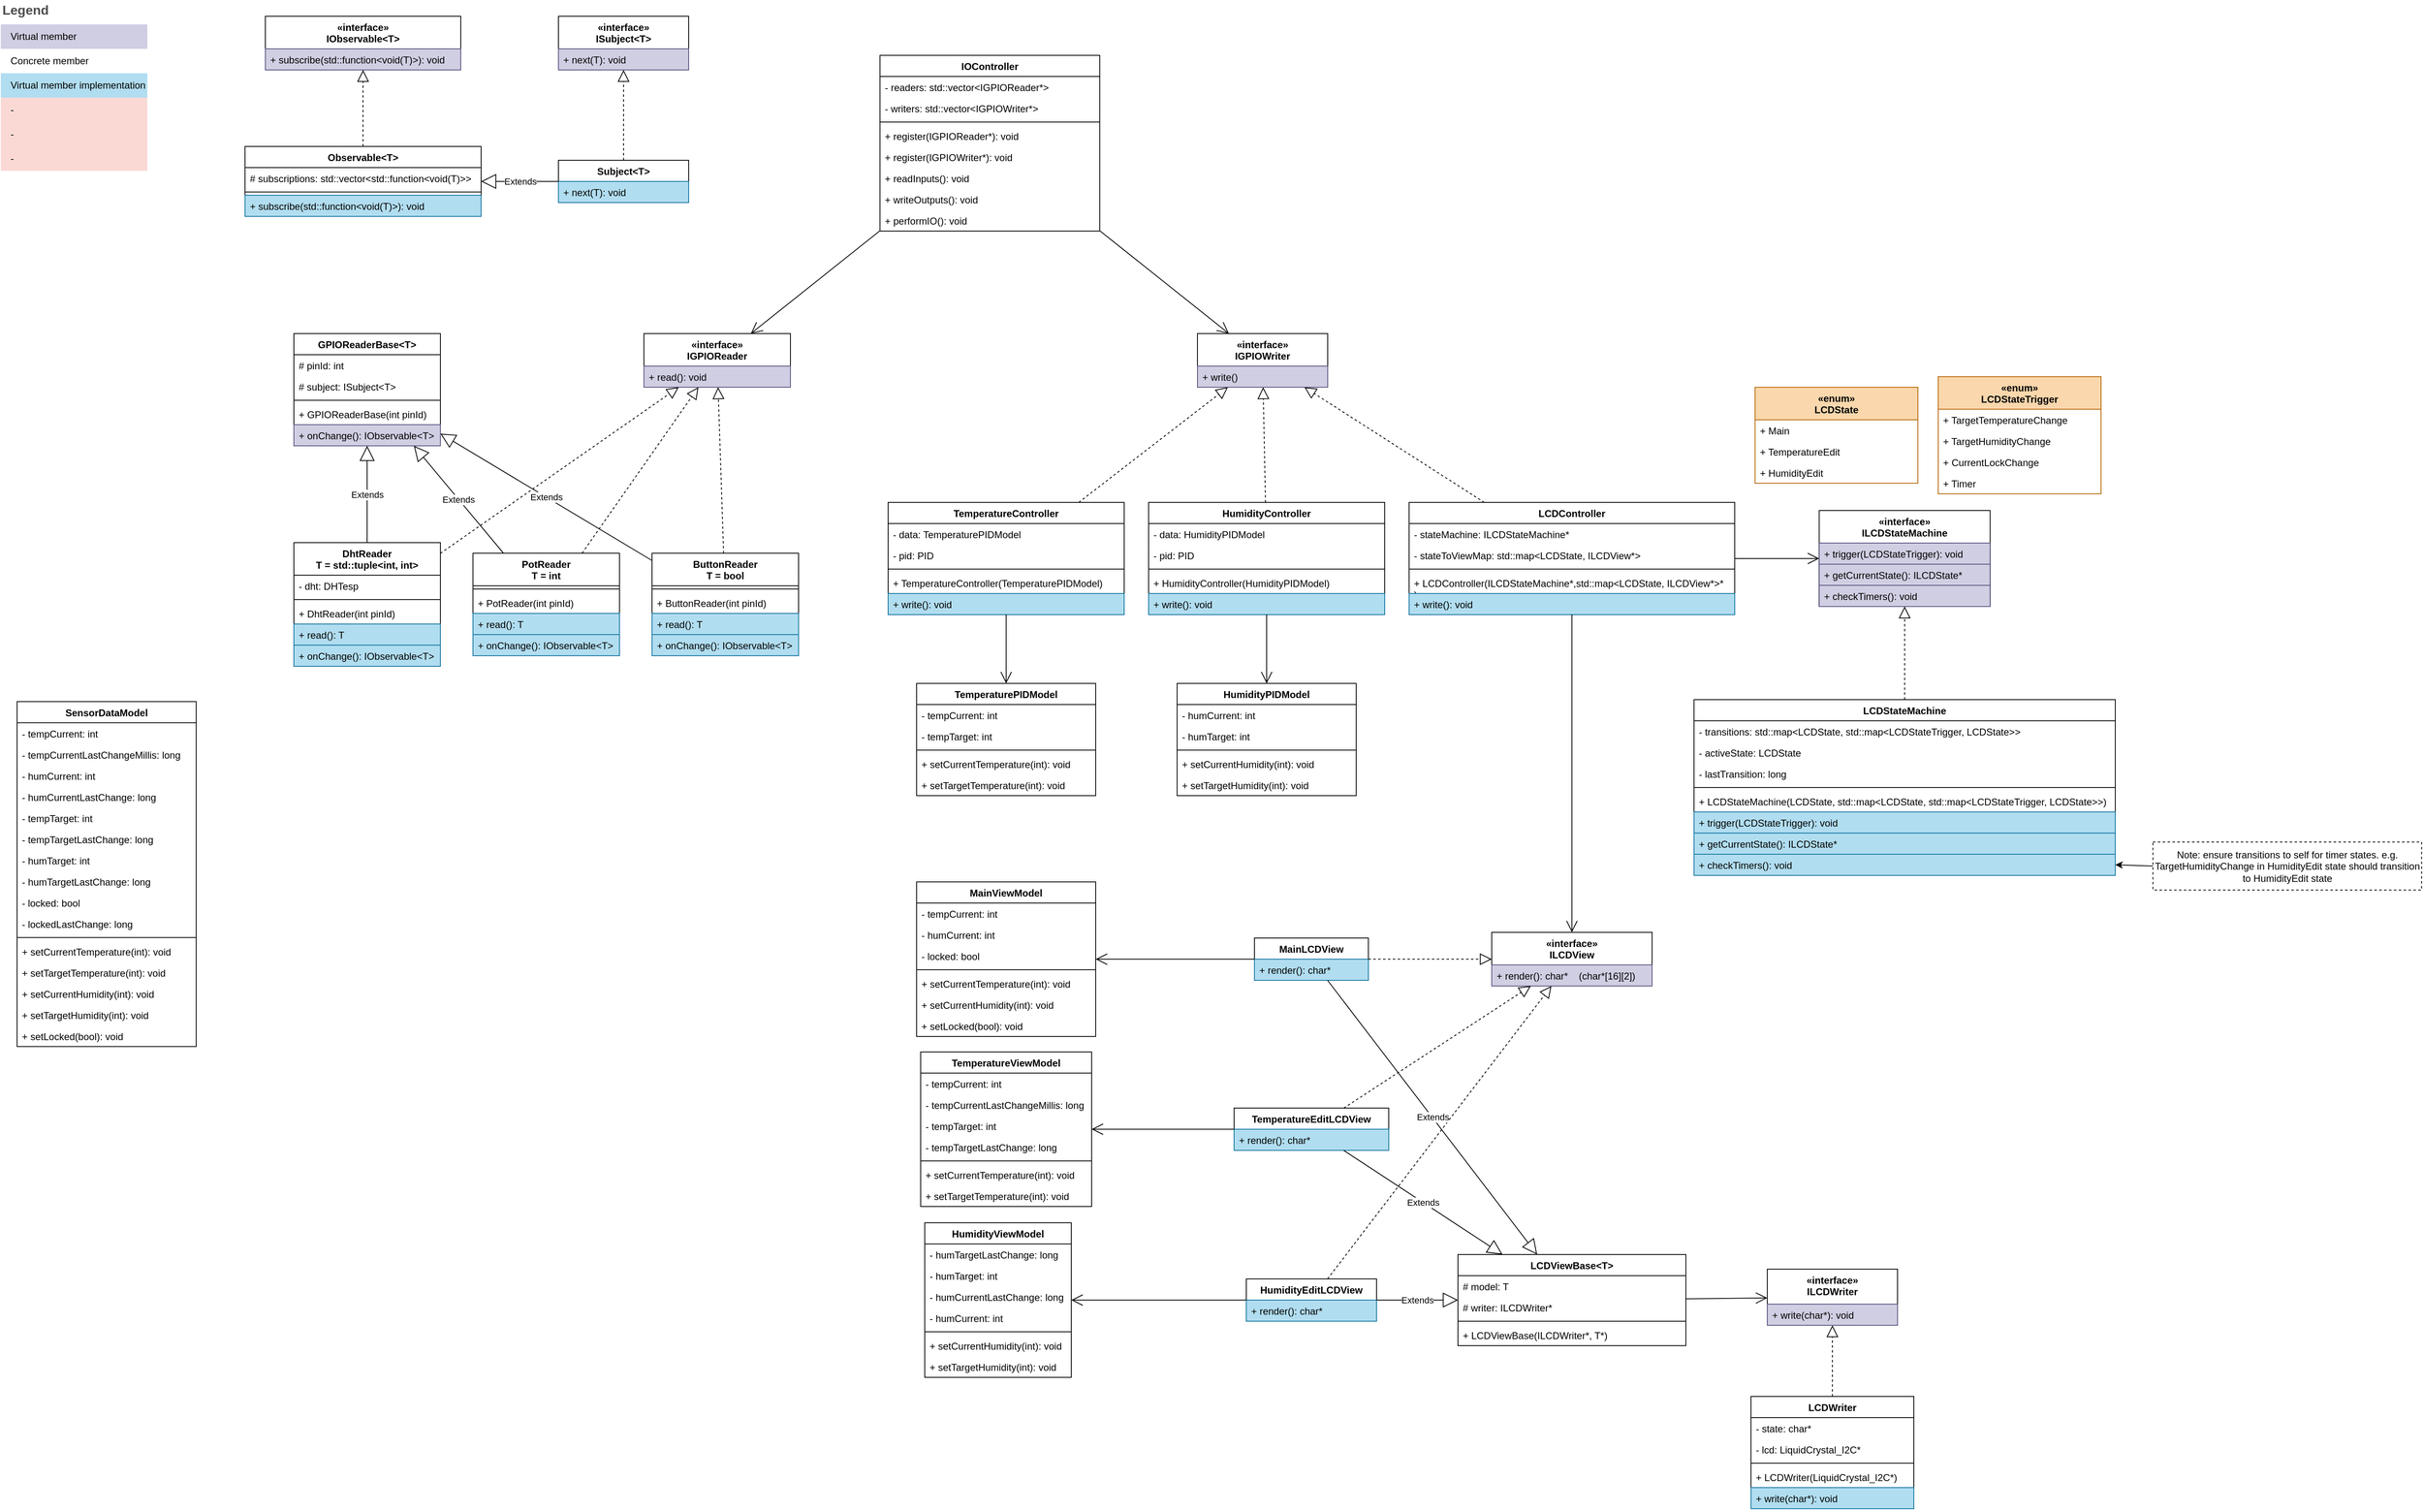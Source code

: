 <mxfile version="18.0.6" type="device"><diagram name="Page-1" id="a7904f86-f2b4-8e86-fa97-74104820619b"><mxGraphModel dx="1632" dy="986" grid="1" gridSize="10" guides="1" tooltips="1" connect="1" arrows="1" fold="1" page="1" pageScale="1" pageWidth="1100" pageHeight="850" background="none" math="0" shadow="0"><root><mxCell id="0"/><mxCell id="1" parent="0"/><mxCell id="_HHIfEf3j9fNzGMsine2-2" value="«interface»&#10;IObservable&lt;T&gt;" style="swimlane;fontStyle=1;align=center;verticalAlign=top;childLayout=stackLayout;horizontal=1;startSize=40;horizontalStack=0;resizeParent=1;resizeParentMax=0;resizeLast=0;collapsible=1;marginBottom=0;" vertex="1" parent="1"><mxGeometry x="365" y="30" width="240" height="66" as="geometry"><mxRectangle x="460" y="280" width="100" height="30" as="alternateBounds"/></mxGeometry></mxCell><mxCell id="_HHIfEf3j9fNzGMsine2-5" value="+ subscribe(std::function&lt;void(T)&gt;): void" style="text;strokeColor=#56517e;fillColor=#d0cee2;align=left;verticalAlign=top;spacingLeft=4;spacingRight=4;overflow=hidden;rotatable=0;points=[[0,0.5],[1,0.5]];portConstraint=eastwest;" vertex="1" parent="_HHIfEf3j9fNzGMsine2-2"><mxGeometry y="40" width="240" height="26" as="geometry"/></mxCell><mxCell id="_HHIfEf3j9fNzGMsine2-6" value="«interface»&#10;ISubject&lt;T&gt;" style="swimlane;fontStyle=1;align=center;verticalAlign=top;childLayout=stackLayout;horizontal=1;startSize=40;horizontalStack=0;resizeParent=1;resizeParentMax=0;resizeLast=0;collapsible=1;marginBottom=0;" vertex="1" parent="1"><mxGeometry x="725" y="30" width="160" height="66" as="geometry"><mxRectangle x="460" y="280" width="100" height="30" as="alternateBounds"/></mxGeometry></mxCell><mxCell id="_HHIfEf3j9fNzGMsine2-9" value="+ next(T): void" style="text;strokeColor=#56517e;fillColor=#d0cee2;align=left;verticalAlign=top;spacingLeft=4;spacingRight=4;overflow=hidden;rotatable=0;points=[[0,0.5],[1,0.5]];portConstraint=eastwest;" vertex="1" parent="_HHIfEf3j9fNzGMsine2-6"><mxGeometry y="40" width="160" height="26" as="geometry"/></mxCell><mxCell id="_HHIfEf3j9fNzGMsine2-10" value="«interface»&#10;IGPIOReader" style="swimlane;fontStyle=1;align=center;verticalAlign=top;childLayout=stackLayout;horizontal=1;startSize=40;horizontalStack=0;resizeParent=1;resizeParentMax=0;resizeLast=0;collapsible=1;marginBottom=0;" vertex="1" parent="1"><mxGeometry x="830" y="420" width="180" height="66" as="geometry"><mxRectangle x="460" y="280" width="100" height="30" as="alternateBounds"/></mxGeometry></mxCell><mxCell id="_HHIfEf3j9fNzGMsine2-109" value="+ read(): void" style="text;strokeColor=#56517e;fillColor=#d0cee2;align=left;verticalAlign=top;spacingLeft=4;spacingRight=4;overflow=hidden;rotatable=0;points=[[0,0.5],[1,0.5]];portConstraint=eastwest;" vertex="1" parent="_HHIfEf3j9fNzGMsine2-10"><mxGeometry y="40" width="180" height="26" as="geometry"/></mxCell><mxCell id="_HHIfEf3j9fNzGMsine2-14" value="Subject&lt;T&gt;" style="swimlane;fontStyle=1;align=center;verticalAlign=top;childLayout=stackLayout;horizontal=1;startSize=26;horizontalStack=0;resizeParent=1;resizeParentMax=0;resizeLast=0;collapsible=1;marginBottom=0;" vertex="1" parent="1"><mxGeometry x="725" y="207" width="160" height="52" as="geometry"/></mxCell><mxCell id="_HHIfEf3j9fNzGMsine2-17" value="+ next(T): void" style="text;strokeColor=#10739e;fillColor=#b1ddf0;align=left;verticalAlign=top;spacingLeft=4;spacingRight=4;overflow=hidden;rotatable=0;points=[[0,0.5],[1,0.5]];portConstraint=eastwest;" vertex="1" parent="_HHIfEf3j9fNzGMsine2-14"><mxGeometry y="26" width="160" height="26" as="geometry"/></mxCell><mxCell id="_HHIfEf3j9fNzGMsine2-18" value="Observable&lt;T&gt;" style="swimlane;fontStyle=1;align=center;verticalAlign=top;childLayout=stackLayout;horizontal=1;startSize=26;horizontalStack=0;resizeParent=1;resizeParentMax=0;resizeLast=0;collapsible=1;marginBottom=0;" vertex="1" parent="1"><mxGeometry x="340" y="190" width="290" height="86" as="geometry"/></mxCell><mxCell id="_HHIfEf3j9fNzGMsine2-19" value="# subscriptions: std::vector&lt;std::function&lt;void(T)&gt;&gt;" style="text;strokeColor=none;fillColor=none;align=left;verticalAlign=top;spacingLeft=4;spacingRight=4;overflow=hidden;rotatable=0;points=[[0,0.5],[1,0.5]];portConstraint=eastwest;" vertex="1" parent="_HHIfEf3j9fNzGMsine2-18"><mxGeometry y="26" width="290" height="26" as="geometry"/></mxCell><mxCell id="_HHIfEf3j9fNzGMsine2-20" value="" style="line;strokeWidth=1;fillColor=none;align=left;verticalAlign=middle;spacingTop=-1;spacingLeft=3;spacingRight=3;rotatable=0;labelPosition=right;points=[];portConstraint=eastwest;" vertex="1" parent="_HHIfEf3j9fNzGMsine2-18"><mxGeometry y="52" width="290" height="8" as="geometry"/></mxCell><mxCell id="_HHIfEf3j9fNzGMsine2-21" value="+ subscribe(std::function&lt;void(T)&gt;): void" style="text;strokeColor=#10739e;fillColor=#b1ddf0;align=left;verticalAlign=top;spacingLeft=4;spacingRight=4;overflow=hidden;rotatable=0;points=[[0,0.5],[1,0.5]];portConstraint=eastwest;" vertex="1" parent="_HHIfEf3j9fNzGMsine2-18"><mxGeometry y="60" width="290" height="26" as="geometry"/></mxCell><mxCell id="_HHIfEf3j9fNzGMsine2-25" value="" style="endArrow=block;dashed=1;endFill=0;endSize=12;html=1;rounded=0;" edge="1" parent="1" source="_HHIfEf3j9fNzGMsine2-18" target="_HHIfEf3j9fNzGMsine2-2"><mxGeometry width="160" relative="1" as="geometry"><mxPoint x="375" y="160" as="sourcePoint"/><mxPoint x="535" y="160" as="targetPoint"/></mxGeometry></mxCell><mxCell id="_HHIfEf3j9fNzGMsine2-26" value="Extends" style="endArrow=block;endSize=16;endFill=0;html=1;rounded=0;" edge="1" parent="1" source="_HHIfEf3j9fNzGMsine2-14" target="_HHIfEf3j9fNzGMsine2-18"><mxGeometry width="160" relative="1" as="geometry"><mxPoint x="565" y="290" as="sourcePoint"/><mxPoint x="725" y="290" as="targetPoint"/></mxGeometry></mxCell><mxCell id="_HHIfEf3j9fNzGMsine2-27" value="" style="endArrow=block;dashed=1;endFill=0;endSize=12;html=1;rounded=0;" edge="1" parent="1" source="_HHIfEf3j9fNzGMsine2-14" target="_HHIfEf3j9fNzGMsine2-6"><mxGeometry width="160" relative="1" as="geometry"><mxPoint x="535" y="200" as="sourcePoint"/><mxPoint x="535" y="106" as="targetPoint"/></mxGeometry></mxCell><mxCell id="_HHIfEf3j9fNzGMsine2-33" value="" style="endArrow=block;dashed=1;endFill=0;endSize=12;html=1;rounded=0;" edge="1" parent="1" source="_HHIfEf3j9fNzGMsine2-43" target="_HHIfEf3j9fNzGMsine2-10"><mxGeometry width="160" relative="1" as="geometry"><mxPoint x="870" y="571" as="sourcePoint"/><mxPoint x="969.312" y="486" as="targetPoint"/></mxGeometry></mxCell><mxCell id="_HHIfEf3j9fNzGMsine2-35" value="Legend" style="align=left;fontSize=16;fontStyle=1;strokeColor=none;fillColor=none;fontColor=#4D4D4D;spacingTop=-8;resizable=0;" vertex="1" parent="1"><mxGeometry x="40" y="10" width="180" height="30" as="geometry"/></mxCell><mxCell id="_HHIfEf3j9fNzGMsine2-36" value="" style="shape=table;html=1;whiteSpace=wrap;startSize=0;container=1;collapsible=0;childLayout=tableLayout;fillColor=none;align=left;spacingLeft=10;strokeColor=none;rounded=1;arcSize=11;fontColor=#FFFFFF;resizable=0;points=[[0.25,0,0],[0.5,0,0],[0.75,0,0],[1,0.25,0],[1,0.5,0],[1,0.75,0],[0.75,1,0],[0.5,1,0],[0.25,1,0],[0,0.75,0],[0,0.5,0],[0,0.25,0]];" vertex="1" parent="1"><mxGeometry x="40" y="40" width="180" height="180" as="geometry"/></mxCell><mxCell id="_HHIfEf3j9fNzGMsine2-37" value="Virtual member" style="shape=partialRectangle;html=1;whiteSpace=wrap;connectable=0;fillColor=#d0cee2;top=0;left=0;bottom=0;right=0;overflow=hidden;pointerEvents=1;align=left;spacingLeft=10;strokeColor=#56517e;" vertex="1" parent="_HHIfEf3j9fNzGMsine2-36"><mxGeometry width="180" height="30" as="geometry"/></mxCell><mxCell id="_HHIfEf3j9fNzGMsine2-38" value="Concrete member" style="shape=partialRectangle;html=1;whiteSpace=wrap;connectable=0;top=0;left=0;bottom=0;right=0;overflow=hidden;pointerEvents=1;align=left;spacingLeft=10;" vertex="1" parent="_HHIfEf3j9fNzGMsine2-36"><mxGeometry y="30" width="180" height="30" as="geometry"/></mxCell><mxCell id="_HHIfEf3j9fNzGMsine2-39" value="Virtual member implementation" style="shape=partialRectangle;html=1;whiteSpace=wrap;connectable=0;fillColor=#b1ddf0;top=0;left=0;bottom=0;right=0;overflow=hidden;pointerEvents=1;align=left;spacingLeft=10;strokeColor=#10739e;" vertex="1" parent="_HHIfEf3j9fNzGMsine2-36"><mxGeometry y="60" width="180" height="30" as="geometry"/></mxCell><mxCell id="_HHIfEf3j9fNzGMsine2-40" value="-" style="shape=partialRectangle;html=1;whiteSpace=wrap;connectable=0;fillColor=#fad9d5;top=0;left=0;bottom=0;right=0;overflow=hidden;pointerEvents=1;align=left;spacingLeft=10;strokeColor=#ae4132;" vertex="1" parent="_HHIfEf3j9fNzGMsine2-36"><mxGeometry y="90" width="180" height="30" as="geometry"/></mxCell><mxCell id="_HHIfEf3j9fNzGMsine2-41" value="-" style="shape=partialRectangle;html=1;whiteSpace=wrap;connectable=0;fillColor=#fad9d5;top=0;left=0;bottom=0;right=0;overflow=hidden;pointerEvents=1;align=left;spacingLeft=10;strokeColor=#ae4132;" vertex="1" parent="_HHIfEf3j9fNzGMsine2-36"><mxGeometry y="120" width="180" height="30" as="geometry"/></mxCell><mxCell id="_HHIfEf3j9fNzGMsine2-42" value="-" style="shape=partialRectangle;html=1;whiteSpace=wrap;connectable=0;fillColor=#fad9d5;top=0;left=0;bottom=0;right=0;overflow=hidden;pointerEvents=1;align=left;spacingLeft=10;strokeColor=#ae4132;" vertex="1" parent="_HHIfEf3j9fNzGMsine2-36"><mxGeometry y="150" width="180" height="30" as="geometry"/></mxCell><mxCell id="_HHIfEf3j9fNzGMsine2-43" value="ButtonReader&#10;T = bool" style="swimlane;fontStyle=1;align=center;verticalAlign=top;childLayout=stackLayout;horizontal=1;startSize=40;horizontalStack=0;resizeParent=1;resizeParentMax=0;resizeLast=0;collapsible=1;marginBottom=0;" vertex="1" parent="1"><mxGeometry x="840" y="690" width="180" height="126" as="geometry"/></mxCell><mxCell id="_HHIfEf3j9fNzGMsine2-45" value="" style="line;strokeWidth=1;fillColor=none;align=left;verticalAlign=middle;spacingTop=-1;spacingLeft=3;spacingRight=3;rotatable=0;labelPosition=right;points=[];portConstraint=eastwest;" vertex="1" parent="_HHIfEf3j9fNzGMsine2-43"><mxGeometry y="40" width="180" height="8" as="geometry"/></mxCell><mxCell id="_HHIfEf3j9fNzGMsine2-61" value="+ ButtonReader(int pinId)" style="text;align=left;verticalAlign=top;spacingLeft=4;spacingRight=4;overflow=hidden;rotatable=0;points=[[0,0.5],[1,0.5]];portConstraint=eastwest;" vertex="1" parent="_HHIfEf3j9fNzGMsine2-43"><mxGeometry y="48" width="180" height="26" as="geometry"/></mxCell><mxCell id="_HHIfEf3j9fNzGMsine2-46" value="+ read(): T" style="text;align=left;verticalAlign=top;spacingLeft=4;spacingRight=4;overflow=hidden;rotatable=0;points=[[0,0.5],[1,0.5]];portConstraint=eastwest;fillColor=#b1ddf0;strokeColor=#10739e;" vertex="1" parent="_HHIfEf3j9fNzGMsine2-43"><mxGeometry y="74" width="180" height="26" as="geometry"/></mxCell><mxCell id="_HHIfEf3j9fNzGMsine2-275" value="+ onChange(): IObservable&lt;T&gt;" style="text;strokeColor=#10739e;fillColor=#b1ddf0;align=left;verticalAlign=top;spacingLeft=4;spacingRight=4;overflow=hidden;rotatable=0;points=[[0,0.5],[1,0.5]];portConstraint=eastwest;" vertex="1" parent="_HHIfEf3j9fNzGMsine2-43"><mxGeometry y="100" width="180" height="26" as="geometry"/></mxCell><mxCell id="_HHIfEf3j9fNzGMsine2-49" value="PotReader&#10;T = int" style="swimlane;fontStyle=1;align=center;verticalAlign=top;childLayout=stackLayout;horizontal=1;startSize=40;horizontalStack=0;resizeParent=1;resizeParentMax=0;resizeLast=0;collapsible=1;marginBottom=0;" vertex="1" parent="1"><mxGeometry x="620" y="690" width="180" height="126" as="geometry"/></mxCell><mxCell id="_HHIfEf3j9fNzGMsine2-50" value="" style="line;strokeWidth=1;fillColor=none;align=left;verticalAlign=middle;spacingTop=-1;spacingLeft=3;spacingRight=3;rotatable=0;labelPosition=right;points=[];portConstraint=eastwest;" vertex="1" parent="_HHIfEf3j9fNzGMsine2-49"><mxGeometry y="40" width="180" height="8" as="geometry"/></mxCell><mxCell id="_HHIfEf3j9fNzGMsine2-60" value="+ PotReader(int pinId)" style="text;align=left;verticalAlign=top;spacingLeft=4;spacingRight=4;overflow=hidden;rotatable=0;points=[[0,0.5],[1,0.5]];portConstraint=eastwest;" vertex="1" parent="_HHIfEf3j9fNzGMsine2-49"><mxGeometry y="48" width="180" height="26" as="geometry"/></mxCell><mxCell id="_HHIfEf3j9fNzGMsine2-51" value="+ read(): T" style="text;align=left;verticalAlign=top;spacingLeft=4;spacingRight=4;overflow=hidden;rotatable=0;points=[[0,0.5],[1,0.5]];portConstraint=eastwest;fillColor=#b1ddf0;strokeColor=#10739e;" vertex="1" parent="_HHIfEf3j9fNzGMsine2-49"><mxGeometry y="74" width="180" height="26" as="geometry"/></mxCell><mxCell id="_HHIfEf3j9fNzGMsine2-276" value="+ onChange(): IObservable&lt;T&gt;" style="text;strokeColor=#10739e;fillColor=#b1ddf0;align=left;verticalAlign=top;spacingLeft=4;spacingRight=4;overflow=hidden;rotatable=0;points=[[0,0.5],[1,0.5]];portConstraint=eastwest;" vertex="1" parent="_HHIfEf3j9fNzGMsine2-49"><mxGeometry y="100" width="180" height="26" as="geometry"/></mxCell><mxCell id="_HHIfEf3j9fNzGMsine2-53" value="" style="endArrow=block;dashed=1;endFill=0;endSize=12;html=1;rounded=0;" edge="1" parent="1" source="_HHIfEf3j9fNzGMsine2-49" target="_HHIfEf3j9fNzGMsine2-10"><mxGeometry width="160" relative="1" as="geometry"><mxPoint x="1071.538" y="681" as="sourcePoint"/><mxPoint x="942.591" y="486" as="targetPoint"/></mxGeometry></mxCell><mxCell id="_HHIfEf3j9fNzGMsine2-54" value="DhtReader&#10;T = std::tuple&lt;int, int&gt;" style="swimlane;fontStyle=1;align=center;verticalAlign=top;childLayout=stackLayout;horizontal=1;startSize=40;horizontalStack=0;resizeParent=1;resizeParentMax=0;resizeLast=0;collapsible=1;marginBottom=0;" vertex="1" parent="1"><mxGeometry x="400" y="677" width="180" height="152" as="geometry"/></mxCell><mxCell id="_HHIfEf3j9fNzGMsine2-69" value="- dht: DHTesp" style="text;align=left;verticalAlign=top;spacingLeft=4;spacingRight=4;overflow=hidden;rotatable=0;points=[[0,0.5],[1,0.5]];portConstraint=eastwest;" vertex="1" parent="_HHIfEf3j9fNzGMsine2-54"><mxGeometry y="40" width="180" height="26" as="geometry"/></mxCell><mxCell id="_HHIfEf3j9fNzGMsine2-55" value="" style="line;strokeWidth=1;fillColor=none;align=left;verticalAlign=middle;spacingTop=-1;spacingLeft=3;spacingRight=3;rotatable=0;labelPosition=right;points=[];portConstraint=eastwest;" vertex="1" parent="_HHIfEf3j9fNzGMsine2-54"><mxGeometry y="66" width="180" height="8" as="geometry"/></mxCell><mxCell id="_HHIfEf3j9fNzGMsine2-59" value="+ DhtReader(int pinId)" style="text;align=left;verticalAlign=top;spacingLeft=4;spacingRight=4;overflow=hidden;rotatable=0;points=[[0,0.5],[1,0.5]];portConstraint=eastwest;" vertex="1" parent="_HHIfEf3j9fNzGMsine2-54"><mxGeometry y="74" width="180" height="26" as="geometry"/></mxCell><mxCell id="_HHIfEf3j9fNzGMsine2-56" value="+ read(): T" style="text;align=left;verticalAlign=top;spacingLeft=4;spacingRight=4;overflow=hidden;rotatable=0;points=[[0,0.5],[1,0.5]];portConstraint=eastwest;fillColor=#b1ddf0;strokeColor=#10739e;" vertex="1" parent="_HHIfEf3j9fNzGMsine2-54"><mxGeometry y="100" width="180" height="26" as="geometry"/></mxCell><mxCell id="_HHIfEf3j9fNzGMsine2-277" value="+ onChange(): IObservable&lt;T&gt;" style="text;strokeColor=#10739e;fillColor=#b1ddf0;align=left;verticalAlign=top;spacingLeft=4;spacingRight=4;overflow=hidden;rotatable=0;points=[[0,0.5],[1,0.5]];portConstraint=eastwest;" vertex="1" parent="_HHIfEf3j9fNzGMsine2-54"><mxGeometry y="126" width="180" height="26" as="geometry"/></mxCell><mxCell id="_HHIfEf3j9fNzGMsine2-57" value="" style="endArrow=block;dashed=1;endFill=0;endSize=12;html=1;rounded=0;" edge="1" parent="1" source="_HHIfEf3j9fNzGMsine2-54" target="_HHIfEf3j9fNzGMsine2-10"><mxGeometry width="160" relative="1" as="geometry"><mxPoint x="750.003" y="681" as="sourcePoint"/><mxPoint x="919.077" y="486" as="targetPoint"/></mxGeometry></mxCell><mxCell id="_HHIfEf3j9fNzGMsine2-73" value="GPIOReaderBase&lt;T&gt;" style="swimlane;fontStyle=1;align=center;verticalAlign=top;childLayout=stackLayout;horizontal=1;startSize=26;horizontalStack=0;resizeParent=1;resizeParentMax=0;resizeLast=0;collapsible=1;marginBottom=0;" vertex="1" parent="1"><mxGeometry x="400" y="420" width="180" height="138" as="geometry"/></mxCell><mxCell id="_HHIfEf3j9fNzGMsine2-74" value="# pinId: int" style="text;strokeColor=none;fillColor=none;align=left;verticalAlign=top;spacingLeft=4;spacingRight=4;overflow=hidden;rotatable=0;points=[[0,0.5],[1,0.5]];portConstraint=eastwest;" vertex="1" parent="_HHIfEf3j9fNzGMsine2-73"><mxGeometry y="26" width="180" height="26" as="geometry"/></mxCell><mxCell id="_HHIfEf3j9fNzGMsine2-104" value="# subject: ISubject&lt;T&gt;" style="text;align=left;verticalAlign=top;spacingLeft=4;spacingRight=4;overflow=hidden;rotatable=0;points=[[0,0.5],[1,0.5]];portConstraint=eastwest;" vertex="1" parent="_HHIfEf3j9fNzGMsine2-73"><mxGeometry y="52" width="180" height="26" as="geometry"/></mxCell><mxCell id="_HHIfEf3j9fNzGMsine2-75" value="" style="line;strokeWidth=1;fillColor=none;align=left;verticalAlign=middle;spacingTop=-1;spacingLeft=3;spacingRight=3;rotatable=0;labelPosition=right;points=[];portConstraint=eastwest;" vertex="1" parent="_HHIfEf3j9fNzGMsine2-73"><mxGeometry y="78" width="180" height="8" as="geometry"/></mxCell><mxCell id="_HHIfEf3j9fNzGMsine2-76" value="+ GPIOReaderBase(int pinId)" style="text;strokeColor=none;fillColor=none;align=left;verticalAlign=top;spacingLeft=4;spacingRight=4;overflow=hidden;rotatable=0;points=[[0,0.5],[1,0.5]];portConstraint=eastwest;" vertex="1" parent="_HHIfEf3j9fNzGMsine2-73"><mxGeometry y="86" width="180" height="26" as="geometry"/></mxCell><mxCell id="_HHIfEf3j9fNzGMsine2-102" value="+ onChange(): IObservable&lt;T&gt;" style="text;strokeColor=#56517e;fillColor=#d0cee2;align=left;verticalAlign=top;spacingLeft=4;spacingRight=4;overflow=hidden;rotatable=0;points=[[0,0.5],[1,0.5]];portConstraint=eastwest;" vertex="1" parent="_HHIfEf3j9fNzGMsine2-73"><mxGeometry y="112" width="180" height="26" as="geometry"/></mxCell><mxCell id="_HHIfEf3j9fNzGMsine2-77" value="Extends" style="endArrow=block;endSize=16;endFill=0;html=1;rounded=0;" edge="1" parent="1" source="_HHIfEf3j9fNzGMsine2-43" target="_HHIfEf3j9fNzGMsine2-73"><mxGeometry width="160" relative="1" as="geometry"><mxPoint x="520" y="605" as="sourcePoint"/><mxPoint x="509.885" y="561" as="targetPoint"/></mxGeometry></mxCell><mxCell id="_HHIfEf3j9fNzGMsine2-78" value="Extends" style="endArrow=block;endSize=16;endFill=0;html=1;rounded=0;" edge="1" parent="1" source="_HHIfEf3j9fNzGMsine2-49" target="_HHIfEf3j9fNzGMsine2-73"><mxGeometry width="160" relative="1" as="geometry"><mxPoint x="500" y="585" as="sourcePoint"/><mxPoint x="500" y="561" as="targetPoint"/></mxGeometry></mxCell><mxCell id="_HHIfEf3j9fNzGMsine2-79" value="Extends" style="endArrow=block;endSize=16;endFill=0;html=1;rounded=0;" edge="1" parent="1" source="_HHIfEf3j9fNzGMsine2-54" target="_HHIfEf3j9fNzGMsine2-73"><mxGeometry width="160" relative="1" as="geometry"><mxPoint x="470" y="605" as="sourcePoint"/><mxPoint x="485.172" y="561" as="targetPoint"/></mxGeometry></mxCell><mxCell id="_HHIfEf3j9fNzGMsine2-80" value="«interface»&#10;IGPIOWriter" style="swimlane;fontStyle=1;align=center;verticalAlign=top;childLayout=stackLayout;horizontal=1;startSize=40;horizontalStack=0;resizeParent=1;resizeParentMax=0;resizeLast=0;collapsible=1;marginBottom=0;" vertex="1" parent="1"><mxGeometry x="1510" y="420" width="160" height="66" as="geometry"><mxRectangle x="460" y="280" width="100" height="30" as="alternateBounds"/></mxGeometry></mxCell><mxCell id="_HHIfEf3j9fNzGMsine2-81" value="+ write()" style="text;strokeColor=#56517e;fillColor=#d0cee2;align=left;verticalAlign=top;spacingLeft=4;spacingRight=4;overflow=hidden;rotatable=0;points=[[0,0.5],[1,0.5]];portConstraint=eastwest;" vertex="1" parent="_HHIfEf3j9fNzGMsine2-80"><mxGeometry y="40" width="160" height="26" as="geometry"/></mxCell><mxCell id="_HHIfEf3j9fNzGMsine2-88" value="IOController" style="swimlane;fontStyle=1;align=center;verticalAlign=top;childLayout=stackLayout;horizontal=1;startSize=26;horizontalStack=0;resizeParent=1;resizeParentMax=0;resizeLast=0;collapsible=1;marginBottom=0;" vertex="1" parent="1"><mxGeometry x="1120" y="78" width="270" height="216" as="geometry"/></mxCell><mxCell id="_HHIfEf3j9fNzGMsine2-101" value="- readers: std::vector&lt;IGPIOReader*&gt;" style="text;strokeColor=none;fillColor=none;align=left;verticalAlign=top;spacingLeft=4;spacingRight=4;overflow=hidden;rotatable=0;points=[[0,0.5],[1,0.5]];portConstraint=eastwest;" vertex="1" parent="_HHIfEf3j9fNzGMsine2-88"><mxGeometry y="26" width="270" height="26" as="geometry"/></mxCell><mxCell id="_HHIfEf3j9fNzGMsine2-259" value="- writers: std::vector&lt;IGPIOWriter*&gt;" style="text;strokeColor=none;fillColor=none;align=left;verticalAlign=top;spacingLeft=4;spacingRight=4;overflow=hidden;rotatable=0;points=[[0,0.5],[1,0.5]];portConstraint=eastwest;" vertex="1" parent="_HHIfEf3j9fNzGMsine2-88"><mxGeometry y="52" width="270" height="26" as="geometry"/></mxCell><mxCell id="_HHIfEf3j9fNzGMsine2-90" value="" style="line;strokeWidth=1;fillColor=none;align=left;verticalAlign=middle;spacingTop=-1;spacingLeft=3;spacingRight=3;rotatable=0;labelPosition=right;points=[];portConstraint=eastwest;" vertex="1" parent="_HHIfEf3j9fNzGMsine2-88"><mxGeometry y="78" width="270" height="8" as="geometry"/></mxCell><mxCell id="_HHIfEf3j9fNzGMsine2-209" value="+ register(IGPIOReader*): void" style="text;align=left;verticalAlign=top;spacingLeft=4;spacingRight=4;overflow=hidden;rotatable=0;points=[[0,0.5],[1,0.5]];portConstraint=eastwest;" vertex="1" parent="_HHIfEf3j9fNzGMsine2-88"><mxGeometry y="86" width="270" height="26" as="geometry"/></mxCell><mxCell id="_HHIfEf3j9fNzGMsine2-257" value="+ register(IGPIOWriter*): void" style="text;align=left;verticalAlign=top;spacingLeft=4;spacingRight=4;overflow=hidden;rotatable=0;points=[[0,0.5],[1,0.5]];portConstraint=eastwest;" vertex="1" parent="_HHIfEf3j9fNzGMsine2-88"><mxGeometry y="112" width="270" height="26" as="geometry"/></mxCell><mxCell id="_HHIfEf3j9fNzGMsine2-119" value="+ readInputs(): void" style="text;align=left;verticalAlign=top;spacingLeft=4;spacingRight=4;overflow=hidden;rotatable=0;points=[[0,0.5],[1,0.5]];portConstraint=eastwest;" vertex="1" parent="_HHIfEf3j9fNzGMsine2-88"><mxGeometry y="138" width="270" height="26" as="geometry"/></mxCell><mxCell id="_HHIfEf3j9fNzGMsine2-258" value="+ writeOutputs(): void" style="text;align=left;verticalAlign=top;spacingLeft=4;spacingRight=4;overflow=hidden;rotatable=0;points=[[0,0.5],[1,0.5]];portConstraint=eastwest;" vertex="1" parent="_HHIfEf3j9fNzGMsine2-88"><mxGeometry y="164" width="270" height="26" as="geometry"/></mxCell><mxCell id="_HHIfEf3j9fNzGMsine2-267" value="+ performIO(): void" style="text;align=left;verticalAlign=top;spacingLeft=4;spacingRight=4;overflow=hidden;rotatable=0;points=[[0,0.5],[1,0.5]];portConstraint=eastwest;" vertex="1" parent="_HHIfEf3j9fNzGMsine2-88"><mxGeometry y="190" width="270" height="26" as="geometry"/></mxCell><mxCell id="_HHIfEf3j9fNzGMsine2-120" value="LCDWriter" style="swimlane;fontStyle=1;align=center;verticalAlign=top;childLayout=stackLayout;horizontal=1;startSize=26;horizontalStack=0;resizeParent=1;resizeParentMax=0;resizeLast=0;collapsible=1;marginBottom=0;" vertex="1" parent="1"><mxGeometry x="2190" y="1726.5" width="200" height="138" as="geometry"/></mxCell><mxCell id="_HHIfEf3j9fNzGMsine2-121" value="- state: char*" style="text;strokeColor=none;fillColor=none;align=left;verticalAlign=top;spacingLeft=4;spacingRight=4;overflow=hidden;rotatable=0;points=[[0,0.5],[1,0.5]];portConstraint=eastwest;" vertex="1" parent="_HHIfEf3j9fNzGMsine2-120"><mxGeometry y="26" width="200" height="26" as="geometry"/></mxCell><mxCell id="_HHIfEf3j9fNzGMsine2-413" value="- lcd: LiquidCrystal_I2C*" style="text;strokeColor=none;fillColor=none;align=left;verticalAlign=top;spacingLeft=4;spacingRight=4;overflow=hidden;rotatable=0;points=[[0,0.5],[1,0.5]];portConstraint=eastwest;" vertex="1" parent="_HHIfEf3j9fNzGMsine2-120"><mxGeometry y="52" width="200" height="26" as="geometry"/></mxCell><mxCell id="_HHIfEf3j9fNzGMsine2-122" value="" style="line;strokeWidth=1;fillColor=none;align=left;verticalAlign=middle;spacingTop=-1;spacingLeft=3;spacingRight=3;rotatable=0;labelPosition=right;points=[];portConstraint=eastwest;" vertex="1" parent="_HHIfEf3j9fNzGMsine2-120"><mxGeometry y="78" width="200" height="8" as="geometry"/></mxCell><mxCell id="_HHIfEf3j9fNzGMsine2-181" value="+ LCDWriter(LiquidCrystal_I2C*)" style="text;align=left;verticalAlign=top;spacingLeft=4;spacingRight=4;overflow=hidden;rotatable=0;points=[[0,0.5],[1,0.5]];portConstraint=eastwest;" vertex="1" parent="_HHIfEf3j9fNzGMsine2-120"><mxGeometry y="86" width="200" height="26" as="geometry"/></mxCell><mxCell id="_HHIfEf3j9fNzGMsine2-123" value="+ write(char*): void" style="text;strokeColor=#10739e;fillColor=#b1ddf0;align=left;verticalAlign=top;spacingLeft=4;spacingRight=4;overflow=hidden;rotatable=0;points=[[0,0.5],[1,0.5]];portConstraint=eastwest;" vertex="1" parent="_HHIfEf3j9fNzGMsine2-120"><mxGeometry y="112" width="200" height="26" as="geometry"/></mxCell><mxCell id="_HHIfEf3j9fNzGMsine2-124" value="«interface»&#10;ILCDView" style="swimlane;fontStyle=1;align=center;verticalAlign=top;childLayout=stackLayout;horizontal=1;startSize=40;horizontalStack=0;resizeParent=1;resizeParentMax=0;resizeLast=0;collapsible=1;marginBottom=0;" vertex="1" parent="1"><mxGeometry x="1871.5" y="1156" width="197" height="66" as="geometry"><mxRectangle x="460" y="280" width="100" height="30" as="alternateBounds"/></mxGeometry></mxCell><mxCell id="_HHIfEf3j9fNzGMsine2-127" value="+ render(): char*    (char*[16][2])" style="text;strokeColor=#56517e;fillColor=#d0cee2;align=left;verticalAlign=top;spacingLeft=4;spacingRight=4;overflow=hidden;rotatable=0;points=[[0,0.5],[1,0.5]];portConstraint=eastwest;" vertex="1" parent="_HHIfEf3j9fNzGMsine2-124"><mxGeometry y="40" width="197" height="26" as="geometry"/></mxCell><mxCell id="_HHIfEf3j9fNzGMsine2-131" value="TemperatureEditLCDView" style="swimlane;fontStyle=1;align=center;verticalAlign=top;childLayout=stackLayout;horizontal=1;startSize=26;horizontalStack=0;resizeParent=1;resizeParentMax=0;resizeLast=0;collapsible=1;marginBottom=0;" vertex="1" parent="1"><mxGeometry x="1555" y="1372" width="190" height="52" as="geometry"/></mxCell><mxCell id="_HHIfEf3j9fNzGMsine2-134" value="+ render(): char*" style="text;strokeColor=#10739e;fillColor=#b1ddf0;align=left;verticalAlign=top;spacingLeft=4;spacingRight=4;overflow=hidden;rotatable=0;points=[[0,0.5],[1,0.5]];portConstraint=eastwest;" vertex="1" parent="_HHIfEf3j9fNzGMsine2-131"><mxGeometry y="26" width="190" height="26" as="geometry"/></mxCell><mxCell id="_HHIfEf3j9fNzGMsine2-136" value="HumidityEditLCDView" style="swimlane;fontStyle=1;align=center;verticalAlign=top;childLayout=stackLayout;horizontal=1;startSize=26;horizontalStack=0;resizeParent=1;resizeParentMax=0;resizeLast=0;collapsible=1;marginBottom=0;" vertex="1" parent="1"><mxGeometry x="1570" y="1582" width="160" height="52" as="geometry"/></mxCell><mxCell id="_HHIfEf3j9fNzGMsine2-139" value="+ render(): char*" style="text;strokeColor=#10739e;fillColor=#b1ddf0;align=left;verticalAlign=top;spacingLeft=4;spacingRight=4;overflow=hidden;rotatable=0;points=[[0,0.5],[1,0.5]];portConstraint=eastwest;" vertex="1" parent="_HHIfEf3j9fNzGMsine2-136"><mxGeometry y="26" width="160" height="26" as="geometry"/></mxCell><mxCell id="_HHIfEf3j9fNzGMsine2-141" value="MainLCDView" style="swimlane;fontStyle=1;align=center;verticalAlign=top;childLayout=stackLayout;horizontal=1;startSize=26;horizontalStack=0;resizeParent=1;resizeParentMax=0;resizeLast=0;collapsible=1;marginBottom=0;" vertex="1" parent="1"><mxGeometry x="1580" y="1163" width="140" height="52" as="geometry"/></mxCell><mxCell id="_HHIfEf3j9fNzGMsine2-144" value="+ render(): char*" style="text;strokeColor=#10739e;fillColor=#b1ddf0;align=left;verticalAlign=top;spacingLeft=4;spacingRight=4;overflow=hidden;rotatable=0;points=[[0,0.5],[1,0.5]];portConstraint=eastwest;" vertex="1" parent="_HHIfEf3j9fNzGMsine2-141"><mxGeometry y="26" width="140" height="26" as="geometry"/></mxCell><mxCell id="_HHIfEf3j9fNzGMsine2-149" value="" style="endArrow=block;dashed=1;endFill=0;endSize=12;html=1;rounded=0;" edge="1" parent="1" source="_HHIfEf3j9fNzGMsine2-131" target="_HHIfEf3j9fNzGMsine2-124"><mxGeometry width="160" relative="1" as="geometry"><mxPoint x="1751.636" y="1689" as="sourcePoint"/><mxPoint x="1744.996" y="1525" as="targetPoint"/></mxGeometry></mxCell><mxCell id="_HHIfEf3j9fNzGMsine2-150" value="" style="endArrow=block;dashed=1;endFill=0;endSize=12;html=1;rounded=0;" edge="1" parent="1" source="_HHIfEf3j9fNzGMsine2-141" target="_HHIfEf3j9fNzGMsine2-124"><mxGeometry width="160" relative="1" as="geometry"><mxPoint x="1761.636" y="1699" as="sourcePoint"/><mxPoint x="1754.996" y="1535" as="targetPoint"/></mxGeometry></mxCell><mxCell id="_HHIfEf3j9fNzGMsine2-151" value="" style="endArrow=block;dashed=1;endFill=0;endSize=12;html=1;rounded=0;" edge="1" parent="1" source="_HHIfEf3j9fNzGMsine2-136" target="_HHIfEf3j9fNzGMsine2-124"><mxGeometry width="160" relative="1" as="geometry"><mxPoint x="1771.636" y="1709" as="sourcePoint"/><mxPoint x="1764.996" y="1545" as="targetPoint"/></mxGeometry></mxCell><mxCell id="_HHIfEf3j9fNzGMsine2-160" value="LCDController" style="swimlane;fontStyle=1;align=center;verticalAlign=top;childLayout=stackLayout;horizontal=1;startSize=26;horizontalStack=0;resizeParent=1;resizeParentMax=0;resizeLast=0;collapsible=1;marginBottom=0;" vertex="1" parent="1"><mxGeometry x="1770" y="627.5" width="400" height="138" as="geometry"/></mxCell><mxCell id="_HHIfEf3j9fNzGMsine2-205" value="- stateMachine: ILCDStateMachine*" style="text;align=left;verticalAlign=top;spacingLeft=4;spacingRight=4;overflow=hidden;rotatable=0;points=[[0,0.5],[1,0.5]];portConstraint=eastwest;" vertex="1" parent="_HHIfEf3j9fNzGMsine2-160"><mxGeometry y="26" width="400" height="26" as="geometry"/></mxCell><mxCell id="_HHIfEf3j9fNzGMsine2-303" value="- stateToViewMap: std::map&lt;LCDState, ILCDView*&gt;" style="text;align=left;verticalAlign=top;spacingLeft=4;spacingRight=4;overflow=hidden;rotatable=0;points=[[0,0.5],[1,0.5]];portConstraint=eastwest;" vertex="1" parent="_HHIfEf3j9fNzGMsine2-160"><mxGeometry y="52" width="400" height="26" as="geometry"/></mxCell><mxCell id="_HHIfEf3j9fNzGMsine2-165" value="" style="line;strokeWidth=1;fillColor=none;align=left;verticalAlign=middle;spacingTop=-1;spacingLeft=3;spacingRight=3;rotatable=0;labelPosition=right;points=[];portConstraint=eastwest;" vertex="1" parent="_HHIfEf3j9fNzGMsine2-160"><mxGeometry y="78" width="400" height="8" as="geometry"/></mxCell><mxCell id="_HHIfEf3j9fNzGMsine2-183" value="+ LCDController(ILCDStateMachine*,std::map&lt;LCDState, ILCDView*&gt;*&#10;)" style="text;align=left;verticalAlign=top;spacingLeft=4;spacingRight=4;overflow=hidden;rotatable=0;points=[[0,0.5],[1,0.5]];portConstraint=eastwest;" vertex="1" parent="_HHIfEf3j9fNzGMsine2-160"><mxGeometry y="86" width="400" height="26" as="geometry"/></mxCell><mxCell id="_HHIfEf3j9fNzGMsine2-163" value="+ write(): void" style="text;align=left;verticalAlign=top;spacingLeft=4;spacingRight=4;overflow=hidden;rotatable=0;points=[[0,0.5],[1,0.5]];portConstraint=eastwest;fillColor=#b1ddf0;strokeColor=#10739e;" vertex="1" parent="_HHIfEf3j9fNzGMsine2-160"><mxGeometry y="112" width="400" height="26" as="geometry"/></mxCell><mxCell id="_HHIfEf3j9fNzGMsine2-167" value="«interface»&#10;ILCDWriter" style="swimlane;fontStyle=1;align=center;verticalAlign=top;childLayout=stackLayout;horizontal=1;startSize=43;horizontalStack=0;resizeParent=1;resizeParentMax=0;resizeLast=0;collapsible=1;marginBottom=0;" vertex="1" parent="1"><mxGeometry x="2210" y="1570" width="160" height="69" as="geometry"/></mxCell><mxCell id="_HHIfEf3j9fNzGMsine2-170" value="+ write(char*): void" style="text;strokeColor=#56517e;fillColor=#d0cee2;align=left;verticalAlign=top;spacingLeft=4;spacingRight=4;overflow=hidden;rotatable=0;points=[[0,0.5],[1,0.5]];portConstraint=eastwest;" vertex="1" parent="_HHIfEf3j9fNzGMsine2-167"><mxGeometry y="43" width="160" height="26" as="geometry"/></mxCell><mxCell id="_HHIfEf3j9fNzGMsine2-171" value="" style="endArrow=block;dashed=1;endFill=0;endSize=12;html=1;rounded=0;" edge="1" parent="1" source="_HHIfEf3j9fNzGMsine2-120" target="_HHIfEf3j9fNzGMsine2-167"><mxGeometry width="160" relative="1" as="geometry"><mxPoint x="2117.21" y="2019.5" as="sourcePoint"/><mxPoint x="2024.999" y="1910" as="targetPoint"/></mxGeometry></mxCell><mxCell id="_HHIfEf3j9fNzGMsine2-174" value="«enum»&#10;LCDStateTrigger" style="swimlane;fontStyle=1;childLayout=stackLayout;horizontal=1;startSize=40;horizontalStack=0;resizeParent=1;resizeParentMax=0;resizeLast=0;collapsible=1;marginBottom=0;fillColor=#fad7ac;strokeColor=#b46504;" vertex="1" parent="1"><mxGeometry x="2420" y="473" width="200" height="144" as="geometry"/></mxCell><mxCell id="_HHIfEf3j9fNzGMsine2-263" value="+ TargetTemperatureChange" style="text;align=left;verticalAlign=top;spacingLeft=4;spacingRight=4;overflow=hidden;rotatable=0;points=[[0,0.5],[1,0.5]];portConstraint=eastwest;" vertex="1" parent="_HHIfEf3j9fNzGMsine2-174"><mxGeometry y="40" width="200" height="26" as="geometry"/></mxCell><mxCell id="_HHIfEf3j9fNzGMsine2-265" value="+ TargetHumidityChange" style="text;align=left;verticalAlign=top;spacingLeft=4;spacingRight=4;overflow=hidden;rotatable=0;points=[[0,0.5],[1,0.5]];portConstraint=eastwest;" vertex="1" parent="_HHIfEf3j9fNzGMsine2-174"><mxGeometry y="66" width="200" height="26" as="geometry"/></mxCell><mxCell id="_HHIfEf3j9fNzGMsine2-266" value="+ CurrentLockChange" style="text;align=left;verticalAlign=top;spacingLeft=4;spacingRight=4;overflow=hidden;rotatable=0;points=[[0,0.5],[1,0.5]];portConstraint=eastwest;" vertex="1" parent="_HHIfEf3j9fNzGMsine2-174"><mxGeometry y="92" width="200" height="26" as="geometry"/></mxCell><mxCell id="_HHIfEf3j9fNzGMsine2-268" value="+ Timer" style="text;align=left;verticalAlign=top;spacingLeft=4;spacingRight=4;overflow=hidden;rotatable=0;points=[[0,0.5],[1,0.5]];portConstraint=eastwest;" vertex="1" parent="_HHIfEf3j9fNzGMsine2-174"><mxGeometry y="118" width="200" height="26" as="geometry"/></mxCell><mxCell id="_HHIfEf3j9fNzGMsine2-186" value="«interface»&#10;ILCDStateMachine" style="swimlane;fontStyle=1;align=center;verticalAlign=top;childLayout=stackLayout;horizontal=1;startSize=40;horizontalStack=0;resizeParent=1;resizeParentMax=0;resizeLast=0;collapsible=1;marginBottom=0;" vertex="1" parent="1"><mxGeometry x="2273.75" y="637.5" width="210" height="118" as="geometry"><mxRectangle x="460" y="280" width="100" height="30" as="alternateBounds"/></mxGeometry></mxCell><mxCell id="_HHIfEf3j9fNzGMsine2-269" value="+ trigger(LCDStateTrigger): void" style="text;strokeColor=#56517e;fillColor=#d0cee2;align=left;verticalAlign=top;spacingLeft=4;spacingRight=4;overflow=hidden;rotatable=0;points=[[0,0.5],[1,0.5]];portConstraint=eastwest;" vertex="1" parent="_HHIfEf3j9fNzGMsine2-186"><mxGeometry y="40" width="210" height="26" as="geometry"/></mxCell><mxCell id="_HHIfEf3j9fNzGMsine2-189" value="+ getCurrentState(): ILCDState*" style="text;strokeColor=#56517e;fillColor=#d0cee2;align=left;verticalAlign=top;spacingLeft=4;spacingRight=4;overflow=hidden;rotatable=0;points=[[0,0.5],[1,0.5]];portConstraint=eastwest;" vertex="1" parent="_HHIfEf3j9fNzGMsine2-186"><mxGeometry y="66" width="210" height="26" as="geometry"/></mxCell><mxCell id="_HHIfEf3j9fNzGMsine2-191" value="+ checkTimers(): void" style="text;strokeColor=#56517e;fillColor=#d0cee2;align=left;verticalAlign=top;spacingLeft=4;spacingRight=4;overflow=hidden;rotatable=0;points=[[0,0.5],[1,0.5]];portConstraint=eastwest;" vertex="1" parent="_HHIfEf3j9fNzGMsine2-186"><mxGeometry y="92" width="210" height="26" as="geometry"/></mxCell><mxCell id="_HHIfEf3j9fNzGMsine2-196" value="LCDStateMachine" style="swimlane;fontStyle=1;align=center;verticalAlign=top;childLayout=stackLayout;horizontal=1;startSize=26;horizontalStack=0;resizeParent=1;resizeParentMax=0;resizeLast=0;collapsible=1;marginBottom=0;" vertex="1" parent="1"><mxGeometry x="2120" y="870" width="517.5" height="216" as="geometry"/></mxCell><mxCell id="_HHIfEf3j9fNzGMsine2-302" value="- transitions: std::map&lt;LCDState, std::map&lt;LCDStateTrigger, LCDState&gt;&gt;" style="text;strokeColor=none;fillColor=none;align=left;verticalAlign=top;spacingLeft=4;spacingRight=4;overflow=hidden;rotatable=0;points=[[0,0.5],[1,0.5]];portConstraint=eastwest;" vertex="1" parent="_HHIfEf3j9fNzGMsine2-196"><mxGeometry y="26" width="517.5" height="26" as="geometry"/></mxCell><mxCell id="_HHIfEf3j9fNzGMsine2-173" value="- activeState: LCDState" style="text;align=left;verticalAlign=top;spacingLeft=4;spacingRight=4;overflow=hidden;rotatable=0;points=[[0,0.5],[1,0.5]];portConstraint=eastwest;" vertex="1" parent="_HHIfEf3j9fNzGMsine2-196"><mxGeometry y="52" width="517.5" height="26" as="geometry"/></mxCell><mxCell id="_HHIfEf3j9fNzGMsine2-311" value="- lastTransition: long" style="text;align=left;verticalAlign=top;spacingLeft=4;spacingRight=4;overflow=hidden;rotatable=0;points=[[0,0.5],[1,0.5]];portConstraint=eastwest;" vertex="1" parent="_HHIfEf3j9fNzGMsine2-196"><mxGeometry y="78" width="517.5" height="26" as="geometry"/></mxCell><mxCell id="_HHIfEf3j9fNzGMsine2-199" value="" style="line;strokeWidth=1;fillColor=none;align=left;verticalAlign=middle;spacingTop=-1;spacingLeft=3;spacingRight=3;rotatable=0;labelPosition=right;points=[];portConstraint=eastwest;" vertex="1" parent="_HHIfEf3j9fNzGMsine2-196"><mxGeometry y="104" width="517.5" height="8" as="geometry"/></mxCell><mxCell id="_HHIfEf3j9fNzGMsine2-200" value="+ LCDStateMachine(LCDState, std::map&lt;LCDState, std::map&lt;LCDStateTrigger, LCDState&gt;&gt;)" style="text;align=left;verticalAlign=top;spacingLeft=4;spacingRight=4;overflow=hidden;rotatable=0;points=[[0,0.5],[1,0.5]];portConstraint=eastwest;" vertex="1" parent="_HHIfEf3j9fNzGMsine2-196"><mxGeometry y="112" width="517.5" height="26" as="geometry"/></mxCell><mxCell id="_HHIfEf3j9fNzGMsine2-271" value="+ trigger(LCDStateTrigger): void" style="text;strokeColor=#10739e;fillColor=#b1ddf0;align=left;verticalAlign=top;spacingLeft=4;spacingRight=4;overflow=hidden;rotatable=0;points=[[0,0.5],[1,0.5]];portConstraint=eastwest;" vertex="1" parent="_HHIfEf3j9fNzGMsine2-196"><mxGeometry y="138" width="517.5" height="26" as="geometry"/></mxCell><mxCell id="_HHIfEf3j9fNzGMsine2-201" value="+ getCurrentState(): ILCDState*" style="text;strokeColor=#10739e;fillColor=#b1ddf0;align=left;verticalAlign=top;spacingLeft=4;spacingRight=4;overflow=hidden;rotatable=0;points=[[0,0.5],[1,0.5]];portConstraint=eastwest;" vertex="1" parent="_HHIfEf3j9fNzGMsine2-196"><mxGeometry y="164" width="517.5" height="26" as="geometry"/></mxCell><mxCell id="_HHIfEf3j9fNzGMsine2-204" value="+ checkTimers(): void" style="text;strokeColor=#10739e;fillColor=#b1ddf0;align=left;verticalAlign=top;spacingLeft=4;spacingRight=4;overflow=hidden;rotatable=0;points=[[0,0.5],[1,0.5]];portConstraint=eastwest;" vertex="1" parent="_HHIfEf3j9fNzGMsine2-196"><mxGeometry y="190" width="517.5" height="26" as="geometry"/></mxCell><mxCell id="_HHIfEf3j9fNzGMsine2-202" value="" style="endArrow=block;dashed=1;endFill=0;endSize=12;html=1;rounded=0;" edge="1" parent="1" source="_HHIfEf3j9fNzGMsine2-196" target="_HHIfEf3j9fNzGMsine2-186"><mxGeometry width="160" relative="1" as="geometry"><mxPoint x="2385" y="951" as="sourcePoint"/><mxPoint x="2385" y="888" as="targetPoint"/></mxGeometry></mxCell><mxCell id="_HHIfEf3j9fNzGMsine2-206" value="" style="endArrow=open;endFill=1;endSize=12;html=1;rounded=0;" edge="1" parent="1" source="_HHIfEf3j9fNzGMsine2-160" target="_HHIfEf3j9fNzGMsine2-186"><mxGeometry width="160" relative="1" as="geometry"><mxPoint x="1630" y="1073" as="sourcePoint"/><mxPoint x="1920" y="1294" as="targetPoint"/></mxGeometry></mxCell><mxCell id="_HHIfEf3j9fNzGMsine2-228" value="SensorDataModel" style="swimlane;fontStyle=1;align=center;verticalAlign=top;childLayout=stackLayout;horizontal=1;startSize=26;horizontalStack=0;resizeParent=1;resizeParentMax=0;resizeLast=0;collapsible=1;marginBottom=0;" vertex="1" parent="1"><mxGeometry x="60" y="872.33" width="220" height="424" as="geometry"/></mxCell><mxCell id="_HHIfEf3j9fNzGMsine2-229" value="- tempCurrent: int" style="text;strokeColor=none;fillColor=none;align=left;verticalAlign=top;spacingLeft=4;spacingRight=4;overflow=hidden;rotatable=0;points=[[0,0.5],[1,0.5]];portConstraint=eastwest;" vertex="1" parent="_HHIfEf3j9fNzGMsine2-228"><mxGeometry y="26" width="220" height="26" as="geometry"/></mxCell><mxCell id="_HHIfEf3j9fNzGMsine2-281" value="- tempCurrentLastChangeMillis: long" style="text;strokeColor=none;fillColor=none;align=left;verticalAlign=top;spacingLeft=4;spacingRight=4;overflow=hidden;rotatable=0;points=[[0,0.5],[1,0.5]];portConstraint=eastwest;" vertex="1" parent="_HHIfEf3j9fNzGMsine2-228"><mxGeometry y="52" width="220" height="26" as="geometry"/></mxCell><mxCell id="_HHIfEf3j9fNzGMsine2-282" value="- humCurrent: int" style="text;strokeColor=none;fillColor=none;align=left;verticalAlign=top;spacingLeft=4;spacingRight=4;overflow=hidden;rotatable=0;points=[[0,0.5],[1,0.5]];portConstraint=eastwest;" vertex="1" parent="_HHIfEf3j9fNzGMsine2-228"><mxGeometry y="78" width="220" height="26" as="geometry"/></mxCell><mxCell id="_HHIfEf3j9fNzGMsine2-283" value="- humCurrentLastChange: long" style="text;strokeColor=none;fillColor=none;align=left;verticalAlign=top;spacingLeft=4;spacingRight=4;overflow=hidden;rotatable=0;points=[[0,0.5],[1,0.5]];portConstraint=eastwest;" vertex="1" parent="_HHIfEf3j9fNzGMsine2-228"><mxGeometry y="104" width="220" height="26" as="geometry"/></mxCell><mxCell id="_HHIfEf3j9fNzGMsine2-284" value="- tempTarget: int" style="text;strokeColor=none;fillColor=none;align=left;verticalAlign=top;spacingLeft=4;spacingRight=4;overflow=hidden;rotatable=0;points=[[0,0.5],[1,0.5]];portConstraint=eastwest;" vertex="1" parent="_HHIfEf3j9fNzGMsine2-228"><mxGeometry y="130" width="220" height="26" as="geometry"/></mxCell><mxCell id="_HHIfEf3j9fNzGMsine2-285" value="- tempTargetLastChange: long" style="text;strokeColor=none;fillColor=none;align=left;verticalAlign=top;spacingLeft=4;spacingRight=4;overflow=hidden;rotatable=0;points=[[0,0.5],[1,0.5]];portConstraint=eastwest;" vertex="1" parent="_HHIfEf3j9fNzGMsine2-228"><mxGeometry y="156" width="220" height="26" as="geometry"/></mxCell><mxCell id="_HHIfEf3j9fNzGMsine2-286" value="- humTarget: int" style="text;strokeColor=none;fillColor=none;align=left;verticalAlign=top;spacingLeft=4;spacingRight=4;overflow=hidden;rotatable=0;points=[[0,0.5],[1,0.5]];portConstraint=eastwest;" vertex="1" parent="_HHIfEf3j9fNzGMsine2-228"><mxGeometry y="182" width="220" height="26" as="geometry"/></mxCell><mxCell id="_HHIfEf3j9fNzGMsine2-287" value="- humTargetLastChange: long" style="text;strokeColor=none;fillColor=none;align=left;verticalAlign=top;spacingLeft=4;spacingRight=4;overflow=hidden;rotatable=0;points=[[0,0.5],[1,0.5]];portConstraint=eastwest;" vertex="1" parent="_HHIfEf3j9fNzGMsine2-228"><mxGeometry y="208" width="220" height="26" as="geometry"/></mxCell><mxCell id="_HHIfEf3j9fNzGMsine2-290" value="- locked: bool" style="text;strokeColor=none;fillColor=none;align=left;verticalAlign=top;spacingLeft=4;spacingRight=4;overflow=hidden;rotatable=0;points=[[0,0.5],[1,0.5]];portConstraint=eastwest;" vertex="1" parent="_HHIfEf3j9fNzGMsine2-228"><mxGeometry y="234" width="220" height="26" as="geometry"/></mxCell><mxCell id="_HHIfEf3j9fNzGMsine2-291" value="- lockedLastChange: long" style="text;strokeColor=none;fillColor=none;align=left;verticalAlign=top;spacingLeft=4;spacingRight=4;overflow=hidden;rotatable=0;points=[[0,0.5],[1,0.5]];portConstraint=eastwest;" vertex="1" parent="_HHIfEf3j9fNzGMsine2-228"><mxGeometry y="260" width="220" height="26" as="geometry"/></mxCell><mxCell id="_HHIfEf3j9fNzGMsine2-230" value="" style="line;strokeWidth=1;fillColor=none;align=left;verticalAlign=middle;spacingTop=-1;spacingLeft=3;spacingRight=3;rotatable=0;labelPosition=right;points=[];portConstraint=eastwest;" vertex="1" parent="_HHIfEf3j9fNzGMsine2-228"><mxGeometry y="286" width="220" height="8" as="geometry"/></mxCell><mxCell id="_HHIfEf3j9fNzGMsine2-231" value="+ setCurrentTemperature(int): void" style="text;strokeColor=none;fillColor=none;align=left;verticalAlign=top;spacingLeft=4;spacingRight=4;overflow=hidden;rotatable=0;points=[[0,0.5],[1,0.5]];portConstraint=eastwest;" vertex="1" parent="_HHIfEf3j9fNzGMsine2-228"><mxGeometry y="294" width="220" height="26" as="geometry"/></mxCell><mxCell id="_HHIfEf3j9fNzGMsine2-237" value="+ setTargetTemperature(int): void" style="text;strokeColor=none;fillColor=none;align=left;verticalAlign=top;spacingLeft=4;spacingRight=4;overflow=hidden;rotatable=0;points=[[0,0.5],[1,0.5]];portConstraint=eastwest;" vertex="1" parent="_HHIfEf3j9fNzGMsine2-228"><mxGeometry y="320" width="220" height="26" as="geometry"/></mxCell><mxCell id="_HHIfEf3j9fNzGMsine2-236" value="+ setCurrentHumidity(int): void" style="text;strokeColor=none;fillColor=none;align=left;verticalAlign=top;spacingLeft=4;spacingRight=4;overflow=hidden;rotatable=0;points=[[0,0.5],[1,0.5]];portConstraint=eastwest;" vertex="1" parent="_HHIfEf3j9fNzGMsine2-228"><mxGeometry y="346" width="220" height="26" as="geometry"/></mxCell><mxCell id="_HHIfEf3j9fNzGMsine2-235" value="+ setTargetHumidity(int): void" style="text;strokeColor=none;fillColor=none;align=left;verticalAlign=top;spacingLeft=4;spacingRight=4;overflow=hidden;rotatable=0;points=[[0,0.5],[1,0.5]];portConstraint=eastwest;" vertex="1" parent="_HHIfEf3j9fNzGMsine2-228"><mxGeometry y="372" width="220" height="26" as="geometry"/></mxCell><mxCell id="_HHIfEf3j9fNzGMsine2-320" value="+ setLocked(bool): void" style="text;strokeColor=none;fillColor=none;align=left;verticalAlign=top;spacingLeft=4;spacingRight=4;overflow=hidden;rotatable=0;points=[[0,0.5],[1,0.5]];portConstraint=eastwest;" vertex="1" parent="_HHIfEf3j9fNzGMsine2-228"><mxGeometry y="398" width="220" height="26" as="geometry"/></mxCell><mxCell id="_HHIfEf3j9fNzGMsine2-238" value="HumidityController" style="swimlane;fontStyle=1;align=center;verticalAlign=top;childLayout=stackLayout;horizontal=1;startSize=26;horizontalStack=0;resizeParent=1;resizeParentMax=0;resizeLast=0;collapsible=1;marginBottom=0;" vertex="1" parent="1"><mxGeometry x="1450" y="627.5" width="290" height="138" as="geometry"/></mxCell><mxCell id="_HHIfEf3j9fNzGMsine2-239" value="- data: HumidityPIDModel" style="text;align=left;verticalAlign=top;spacingLeft=4;spacingRight=4;overflow=hidden;rotatable=0;points=[[0,0.5],[1,0.5]];portConstraint=eastwest;" vertex="1" parent="_HHIfEf3j9fNzGMsine2-238"><mxGeometry y="26" width="290" height="26" as="geometry"/></mxCell><mxCell id="_HHIfEf3j9fNzGMsine2-240" value="- pid: PID" style="text;align=left;verticalAlign=top;spacingLeft=4;spacingRight=4;overflow=hidden;rotatable=0;points=[[0,0.5],[1,0.5]];portConstraint=eastwest;" vertex="1" parent="_HHIfEf3j9fNzGMsine2-238"><mxGeometry y="52" width="290" height="26" as="geometry"/></mxCell><mxCell id="_HHIfEf3j9fNzGMsine2-241" value="" style="line;strokeWidth=1;fillColor=none;align=left;verticalAlign=middle;spacingTop=-1;spacingLeft=3;spacingRight=3;rotatable=0;labelPosition=right;points=[];portConstraint=eastwest;" vertex="1" parent="_HHIfEf3j9fNzGMsine2-238"><mxGeometry y="78" width="290" height="8" as="geometry"/></mxCell><mxCell id="_HHIfEf3j9fNzGMsine2-242" value="+ HumidityController(HumidityPIDModel)" style="text;align=left;verticalAlign=top;spacingLeft=4;spacingRight=4;overflow=hidden;rotatable=0;points=[[0,0.5],[1,0.5]];portConstraint=eastwest;" vertex="1" parent="_HHIfEf3j9fNzGMsine2-238"><mxGeometry y="86" width="290" height="26" as="geometry"/></mxCell><mxCell id="_HHIfEf3j9fNzGMsine2-243" value="+ write(): void" style="text;align=left;verticalAlign=top;spacingLeft=4;spacingRight=4;overflow=hidden;rotatable=0;points=[[0,0.5],[1,0.5]];portConstraint=eastwest;fillColor=#b1ddf0;strokeColor=#10739e;" vertex="1" parent="_HHIfEf3j9fNzGMsine2-238"><mxGeometry y="112" width="290" height="26" as="geometry"/></mxCell><mxCell id="_HHIfEf3j9fNzGMsine2-245" value="" style="endArrow=block;dashed=1;endFill=0;endSize=12;html=1;rounded=0;" edge="1" parent="1" source="_HHIfEf3j9fNzGMsine2-238" target="_HHIfEf3j9fNzGMsine2-80"><mxGeometry width="160" relative="1" as="geometry"><mxPoint x="1929.23" y="1028.294" as="sourcePoint"/><mxPoint x="1870.762" y="943" as="targetPoint"/></mxGeometry></mxCell><mxCell id="_HHIfEf3j9fNzGMsine2-246" value="" style="endArrow=block;dashed=1;endFill=0;endSize=12;html=1;rounded=0;" edge="1" parent="1" source="_HHIfEf3j9fNzGMsine2-160" target="_HHIfEf3j9fNzGMsine2-80"><mxGeometry width="160" relative="1" as="geometry"><mxPoint x="1946.112" y="993" as="sourcePoint"/><mxPoint x="1830.001" y="879" as="targetPoint"/></mxGeometry></mxCell><mxCell id="_HHIfEf3j9fNzGMsine2-247" value="TemperatureController" style="swimlane;fontStyle=1;align=center;verticalAlign=top;childLayout=stackLayout;horizontal=1;startSize=26;horizontalStack=0;resizeParent=1;resizeParentMax=0;resizeLast=0;collapsible=1;marginBottom=0;" vertex="1" parent="1"><mxGeometry x="1130" y="627.5" width="290" height="138" as="geometry"/></mxCell><mxCell id="_HHIfEf3j9fNzGMsine2-248" value="- data: TemperaturePIDModel" style="text;align=left;verticalAlign=top;spacingLeft=4;spacingRight=4;overflow=hidden;rotatable=0;points=[[0,0.5],[1,0.5]];portConstraint=eastwest;" vertex="1" parent="_HHIfEf3j9fNzGMsine2-247"><mxGeometry y="26" width="290" height="26" as="geometry"/></mxCell><mxCell id="_HHIfEf3j9fNzGMsine2-249" value="- pid: PID" style="text;align=left;verticalAlign=top;spacingLeft=4;spacingRight=4;overflow=hidden;rotatable=0;points=[[0,0.5],[1,0.5]];portConstraint=eastwest;" vertex="1" parent="_HHIfEf3j9fNzGMsine2-247"><mxGeometry y="52" width="290" height="26" as="geometry"/></mxCell><mxCell id="_HHIfEf3j9fNzGMsine2-250" value="" style="line;strokeWidth=1;fillColor=none;align=left;verticalAlign=middle;spacingTop=-1;spacingLeft=3;spacingRight=3;rotatable=0;labelPosition=right;points=[];portConstraint=eastwest;" vertex="1" parent="_HHIfEf3j9fNzGMsine2-247"><mxGeometry y="78" width="290" height="8" as="geometry"/></mxCell><mxCell id="_HHIfEf3j9fNzGMsine2-251" value="+ TemperatureController(TemperaturePIDModel)" style="text;align=left;verticalAlign=top;spacingLeft=4;spacingRight=4;overflow=hidden;rotatable=0;points=[[0,0.5],[1,0.5]];portConstraint=eastwest;" vertex="1" parent="_HHIfEf3j9fNzGMsine2-247"><mxGeometry y="86" width="290" height="26" as="geometry"/></mxCell><mxCell id="_HHIfEf3j9fNzGMsine2-252" value="+ write(): void" style="text;align=left;verticalAlign=top;spacingLeft=4;spacingRight=4;overflow=hidden;rotatable=0;points=[[0,0.5],[1,0.5]];portConstraint=eastwest;fillColor=#b1ddf0;strokeColor=#10739e;" vertex="1" parent="_HHIfEf3j9fNzGMsine2-247"><mxGeometry y="112" width="290" height="26" as="geometry"/></mxCell><mxCell id="_HHIfEf3j9fNzGMsine2-253" value="" style="endArrow=block;dashed=1;endFill=0;endSize=12;html=1;rounded=0;" edge="1" parent="1" source="_HHIfEf3j9fNzGMsine2-247" target="_HHIfEf3j9fNzGMsine2-80"><mxGeometry width="160" relative="1" as="geometry"><mxPoint x="2096.147" y="953" as="sourcePoint"/><mxPoint x="1940.003" y="819" as="targetPoint"/></mxGeometry></mxCell><mxCell id="_HHIfEf3j9fNzGMsine2-254" value="" style="endArrow=open;endFill=1;endSize=12;html=1;rounded=0;" edge="1" parent="1" source="_HHIfEf3j9fNzGMsine2-88" target="_HHIfEf3j9fNzGMsine2-10"><mxGeometry width="160" relative="1" as="geometry"><mxPoint x="760" y="692" as="sourcePoint"/><mxPoint x="760" y="804.5" as="targetPoint"/></mxGeometry></mxCell><mxCell id="_HHIfEf3j9fNzGMsine2-255" value="" style="endArrow=open;endFill=1;endSize=12;html=1;rounded=0;" edge="1" parent="1" source="_HHIfEf3j9fNzGMsine2-238" target="_HHIfEf3j9fNzGMsine2-398"><mxGeometry width="160" relative="1" as="geometry"><mxPoint x="2035.96" y="786.33" as="sourcePoint"/><mxPoint x="1580" y="890" as="targetPoint"/></mxGeometry></mxCell><mxCell id="_HHIfEf3j9fNzGMsine2-256" value="" style="endArrow=open;endFill=1;endSize=12;html=1;rounded=0;" edge="1" parent="1" source="_HHIfEf3j9fNzGMsine2-247" target="_HHIfEf3j9fNzGMsine2-380"><mxGeometry width="160" relative="1" as="geometry"><mxPoint x="1945.446" y="786" as="sourcePoint"/><mxPoint x="1190" y="830" as="targetPoint"/></mxGeometry></mxCell><mxCell id="_HHIfEf3j9fNzGMsine2-260" value="" style="endArrow=open;endFill=1;endSize=12;html=1;rounded=0;" edge="1" parent="1" source="_HHIfEf3j9fNzGMsine2-88" target="_HHIfEf3j9fNzGMsine2-80"><mxGeometry width="160" relative="1" as="geometry"><mxPoint x="1144.554" y="278" as="sourcePoint"/><mxPoint x="951.839" y="430" as="targetPoint"/></mxGeometry></mxCell><mxCell id="_HHIfEf3j9fNzGMsine2-295" value="«enum»&#10;LCDState" style="swimlane;fontStyle=1;childLayout=stackLayout;horizontal=1;startSize=40;horizontalStack=0;resizeParent=1;resizeParentMax=0;resizeLast=0;collapsible=1;marginBottom=0;fillColor=#fad7ac;strokeColor=#b46504;" vertex="1" parent="1"><mxGeometry x="2195" y="486" width="200" height="118" as="geometry"/></mxCell><mxCell id="_HHIfEf3j9fNzGMsine2-296" value="+ Main" style="text;align=left;verticalAlign=top;spacingLeft=4;spacingRight=4;overflow=hidden;rotatable=0;points=[[0,0.5],[1,0.5]];portConstraint=eastwest;" vertex="1" parent="_HHIfEf3j9fNzGMsine2-295"><mxGeometry y="40" width="200" height="26" as="geometry"/></mxCell><mxCell id="_HHIfEf3j9fNzGMsine2-297" value="+ TemperatureEdit" style="text;align=left;verticalAlign=top;spacingLeft=4;spacingRight=4;overflow=hidden;rotatable=0;points=[[0,0.5],[1,0.5]];portConstraint=eastwest;" vertex="1" parent="_HHIfEf3j9fNzGMsine2-295"><mxGeometry y="66" width="200" height="26" as="geometry"/></mxCell><mxCell id="_HHIfEf3j9fNzGMsine2-298" value="+ HumidityEdit" style="text;align=left;verticalAlign=top;spacingLeft=4;spacingRight=4;overflow=hidden;rotatable=0;points=[[0,0.5],[1,0.5]];portConstraint=eastwest;" vertex="1" parent="_HHIfEf3j9fNzGMsine2-295"><mxGeometry y="92" width="200" height="26" as="geometry"/></mxCell><mxCell id="_HHIfEf3j9fNzGMsine2-304" value="LCDViewBase&lt;T&gt;" style="swimlane;fontStyle=1;align=center;verticalAlign=top;childLayout=stackLayout;horizontal=1;startSize=26;horizontalStack=0;resizeParent=1;resizeParentMax=0;resizeLast=0;collapsible=1;marginBottom=0;" vertex="1" parent="1"><mxGeometry x="1830" y="1552" width="280" height="112" as="geometry"/></mxCell><mxCell id="_HHIfEf3j9fNzGMsine2-305" value="# model: T" style="text;strokeColor=none;fillColor=none;align=left;verticalAlign=top;spacingLeft=4;spacingRight=4;overflow=hidden;rotatable=0;points=[[0,0.5],[1,0.5]];portConstraint=eastwest;" vertex="1" parent="_HHIfEf3j9fNzGMsine2-304"><mxGeometry y="26" width="280" height="26" as="geometry"/></mxCell><mxCell id="_HHIfEf3j9fNzGMsine2-166" value="# writer: ILCDWriter*" style="text;align=left;verticalAlign=top;spacingLeft=4;spacingRight=4;overflow=hidden;rotatable=0;points=[[0,0.5],[1,0.5]];portConstraint=eastwest;" vertex="1" parent="_HHIfEf3j9fNzGMsine2-304"><mxGeometry y="52" width="280" height="26" as="geometry"/></mxCell><mxCell id="_HHIfEf3j9fNzGMsine2-306" value="" style="line;strokeWidth=1;fillColor=none;align=left;verticalAlign=middle;spacingTop=-1;spacingLeft=3;spacingRight=3;rotatable=0;labelPosition=right;points=[];portConstraint=eastwest;" vertex="1" parent="_HHIfEf3j9fNzGMsine2-304"><mxGeometry y="78" width="280" height="8" as="geometry"/></mxCell><mxCell id="_HHIfEf3j9fNzGMsine2-307" value="+ LCDViewBase(ILCDWriter*, T*)" style="text;align=left;verticalAlign=top;spacingLeft=4;spacingRight=4;overflow=hidden;rotatable=0;points=[[0,0.5],[1,0.5]];portConstraint=eastwest;" vertex="1" parent="_HHIfEf3j9fNzGMsine2-304"><mxGeometry y="86" width="280" height="26" as="geometry"/></mxCell><mxCell id="_HHIfEf3j9fNzGMsine2-310" value="" style="endArrow=open;endFill=1;endSize=12;html=1;rounded=0;" edge="1" parent="1" source="_HHIfEf3j9fNzGMsine2-304" target="_HHIfEf3j9fNzGMsine2-167"><mxGeometry width="160" relative="1" as="geometry"><mxPoint x="1390" y="1209.194" as="sourcePoint"/><mxPoint x="1280" y="1195.597" as="targetPoint"/></mxGeometry></mxCell><mxCell id="_HHIfEf3j9fNzGMsine2-312" value="Extends" style="endArrow=block;endSize=16;endFill=0;html=1;rounded=0;" edge="1" parent="1" source="_HHIfEf3j9fNzGMsine2-131" target="_HHIfEf3j9fNzGMsine2-304"><mxGeometry width="160" relative="1" as="geometry"><mxPoint x="1750" y="1449.496" as="sourcePoint"/><mxPoint x="1500" y="1319.264" as="targetPoint"/></mxGeometry></mxCell><mxCell id="_HHIfEf3j9fNzGMsine2-313" value="Extends" style="endArrow=block;endSize=16;endFill=0;html=1;rounded=0;" edge="1" parent="1" source="_HHIfEf3j9fNzGMsine2-141" target="_HHIfEf3j9fNzGMsine2-304"><mxGeometry width="160" relative="1" as="geometry"><mxPoint x="1551.592" y="1459.5" as="sourcePoint"/><mxPoint x="1497.682" y="1295.5" as="targetPoint"/></mxGeometry></mxCell><mxCell id="_HHIfEf3j9fNzGMsine2-314" value="Extends" style="endArrow=block;endSize=16;endFill=0;html=1;rounded=0;" edge="1" parent="1" source="_HHIfEf3j9fNzGMsine2-136" target="_HHIfEf3j9fNzGMsine2-304"><mxGeometry width="160" relative="1" as="geometry"><mxPoint x="1724.931" y="1459.5" as="sourcePoint"/><mxPoint x="1549.014" y="1295.5" as="targetPoint"/></mxGeometry></mxCell><mxCell id="_HHIfEf3j9fNzGMsine2-322" value="TemperatureViewModel" style="swimlane;fontStyle=1;align=center;verticalAlign=top;childLayout=stackLayout;horizontal=1;startSize=26;horizontalStack=0;resizeParent=1;resizeParentMax=0;resizeLast=0;collapsible=1;marginBottom=0;" vertex="1" parent="1"><mxGeometry x="1170" y="1303" width="210" height="190" as="geometry"/></mxCell><mxCell id="_HHIfEf3j9fNzGMsine2-323" value="- tempCurrent: int" style="text;strokeColor=none;fillColor=none;align=left;verticalAlign=top;spacingLeft=4;spacingRight=4;overflow=hidden;rotatable=0;points=[[0,0.5],[1,0.5]];portConstraint=eastwest;" vertex="1" parent="_HHIfEf3j9fNzGMsine2-322"><mxGeometry y="26" width="210" height="26" as="geometry"/></mxCell><mxCell id="_HHIfEf3j9fNzGMsine2-324" value="- tempCurrentLastChangeMillis: long" style="text;strokeColor=none;fillColor=none;align=left;verticalAlign=top;spacingLeft=4;spacingRight=4;overflow=hidden;rotatable=0;points=[[0,0.5],[1,0.5]];portConstraint=eastwest;" vertex="1" parent="_HHIfEf3j9fNzGMsine2-322"><mxGeometry y="52" width="210" height="26" as="geometry"/></mxCell><mxCell id="_HHIfEf3j9fNzGMsine2-327" value="- tempTarget: int" style="text;strokeColor=none;fillColor=none;align=left;verticalAlign=top;spacingLeft=4;spacingRight=4;overflow=hidden;rotatable=0;points=[[0,0.5],[1,0.5]];portConstraint=eastwest;" vertex="1" parent="_HHIfEf3j9fNzGMsine2-322"><mxGeometry y="78" width="210" height="26" as="geometry"/></mxCell><mxCell id="_HHIfEf3j9fNzGMsine2-328" value="- tempTargetLastChange: long" style="text;strokeColor=none;fillColor=none;align=left;verticalAlign=top;spacingLeft=4;spacingRight=4;overflow=hidden;rotatable=0;points=[[0,0.5],[1,0.5]];portConstraint=eastwest;" vertex="1" parent="_HHIfEf3j9fNzGMsine2-322"><mxGeometry y="104" width="210" height="26" as="geometry"/></mxCell><mxCell id="_HHIfEf3j9fNzGMsine2-333" value="" style="line;strokeWidth=1;fillColor=none;align=left;verticalAlign=middle;spacingTop=-1;spacingLeft=3;spacingRight=3;rotatable=0;labelPosition=right;points=[];portConstraint=eastwest;" vertex="1" parent="_HHIfEf3j9fNzGMsine2-322"><mxGeometry y="130" width="210" height="8" as="geometry"/></mxCell><mxCell id="_HHIfEf3j9fNzGMsine2-334" value="+ setCurrentTemperature(int): void" style="text;strokeColor=none;fillColor=none;align=left;verticalAlign=top;spacingLeft=4;spacingRight=4;overflow=hidden;rotatable=0;points=[[0,0.5],[1,0.5]];portConstraint=eastwest;" vertex="1" parent="_HHIfEf3j9fNzGMsine2-322"><mxGeometry y="138" width="210" height="26" as="geometry"/></mxCell><mxCell id="_HHIfEf3j9fNzGMsine2-335" value="+ setTargetTemperature(int): void" style="text;strokeColor=none;fillColor=none;align=left;verticalAlign=top;spacingLeft=4;spacingRight=4;overflow=hidden;rotatable=0;points=[[0,0.5],[1,0.5]];portConstraint=eastwest;" vertex="1" parent="_HHIfEf3j9fNzGMsine2-322"><mxGeometry y="164" width="210" height="26" as="geometry"/></mxCell><mxCell id="_HHIfEf3j9fNzGMsine2-339" value="HumidityViewModel" style="swimlane;fontStyle=1;align=center;verticalAlign=top;childLayout=stackLayout;horizontal=1;startSize=26;horizontalStack=0;resizeParent=1;resizeParentMax=0;resizeLast=0;collapsible=1;marginBottom=0;" vertex="1" parent="1"><mxGeometry x="1175" y="1513" width="180" height="190" as="geometry"/></mxCell><mxCell id="_HHIfEf3j9fNzGMsine2-359" value="- humTargetLastChange: long" style="text;strokeColor=none;fillColor=none;align=left;verticalAlign=top;spacingLeft=4;spacingRight=4;overflow=hidden;rotatable=0;points=[[0,0.5],[1,0.5]];portConstraint=eastwest;" vertex="1" parent="_HHIfEf3j9fNzGMsine2-339"><mxGeometry y="26" width="180" height="26" as="geometry"/></mxCell><mxCell id="_HHIfEf3j9fNzGMsine2-358" value="- humTarget: int" style="text;strokeColor=none;fillColor=none;align=left;verticalAlign=top;spacingLeft=4;spacingRight=4;overflow=hidden;rotatable=0;points=[[0,0.5],[1,0.5]];portConstraint=eastwest;" vertex="1" parent="_HHIfEf3j9fNzGMsine2-339"><mxGeometry y="52" width="180" height="26" as="geometry"/></mxCell><mxCell id="_HHIfEf3j9fNzGMsine2-357" value="- humCurrentLastChange: long" style="text;strokeColor=none;fillColor=none;align=left;verticalAlign=top;spacingLeft=4;spacingRight=4;overflow=hidden;rotatable=0;points=[[0,0.5],[1,0.5]];portConstraint=eastwest;" vertex="1" parent="_HHIfEf3j9fNzGMsine2-339"><mxGeometry y="78" width="180" height="26" as="geometry"/></mxCell><mxCell id="_HHIfEf3j9fNzGMsine2-356" value="- humCurrent: int" style="text;strokeColor=none;fillColor=none;align=left;verticalAlign=top;spacingLeft=4;spacingRight=4;overflow=hidden;rotatable=0;points=[[0,0.5],[1,0.5]];portConstraint=eastwest;" vertex="1" parent="_HHIfEf3j9fNzGMsine2-339"><mxGeometry y="104" width="180" height="26" as="geometry"/></mxCell><mxCell id="_HHIfEf3j9fNzGMsine2-350" value="" style="line;strokeWidth=1;fillColor=none;align=left;verticalAlign=middle;spacingTop=-1;spacingLeft=3;spacingRight=3;rotatable=0;labelPosition=right;points=[];portConstraint=eastwest;" vertex="1" parent="_HHIfEf3j9fNzGMsine2-339"><mxGeometry y="130" width="180" height="8" as="geometry"/></mxCell><mxCell id="_HHIfEf3j9fNzGMsine2-360" value="+ setCurrentHumidity(int): void" style="text;strokeColor=none;fillColor=none;align=left;verticalAlign=top;spacingLeft=4;spacingRight=4;overflow=hidden;rotatable=0;points=[[0,0.5],[1,0.5]];portConstraint=eastwest;" vertex="1" parent="_HHIfEf3j9fNzGMsine2-339"><mxGeometry y="138" width="180" height="26" as="geometry"/></mxCell><mxCell id="_HHIfEf3j9fNzGMsine2-354" value="+ setTargetHumidity(int): void" style="text;strokeColor=none;fillColor=none;align=left;verticalAlign=top;spacingLeft=4;spacingRight=4;overflow=hidden;rotatable=0;points=[[0,0.5],[1,0.5]];portConstraint=eastwest;" vertex="1" parent="_HHIfEf3j9fNzGMsine2-339"><mxGeometry y="164" width="180" height="26" as="geometry"/></mxCell><mxCell id="_HHIfEf3j9fNzGMsine2-362" style="edgeStyle=none;rounded=0;orthogonalLoop=1;jettySize=auto;html=1;entryX=1;entryY=0.5;entryDx=0;entryDy=0;startArrow=none;startFill=0;sourcePerimeterSpacing=0;targetPerimeterSpacing=0;exitX=0;exitY=0.5;exitDx=0;exitDy=0;" edge="1" parent="1" source="_HHIfEf3j9fNzGMsine2-361" target="_HHIfEf3j9fNzGMsine2-204"><mxGeometry relative="1" as="geometry"><mxPoint x="2438.75" y="1086.328" as="sourcePoint"/><mxPoint x="2392.5" y="1086" as="targetPoint"/></mxGeometry></mxCell><mxCell id="_HHIfEf3j9fNzGMsine2-361" value="Note: ensure transitions to self for timer states. e.g. TargetHumidityChange in HumidityEdit state should transition to HumidityEdit state" style="text;html=1;strokeColor=default;fillColor=none;align=center;verticalAlign=middle;whiteSpace=wrap;rounded=0;dashed=1;" vertex="1" parent="1"><mxGeometry x="2683.75" y="1045" width="330" height="59" as="geometry"/></mxCell><mxCell id="_HHIfEf3j9fNzGMsine2-363" value="MainViewModel" style="swimlane;fontStyle=1;align=center;verticalAlign=top;childLayout=stackLayout;horizontal=1;startSize=26;horizontalStack=0;resizeParent=1;resizeParentMax=0;resizeLast=0;collapsible=1;marginBottom=0;" vertex="1" parent="1"><mxGeometry x="1165" y="1094" width="220" height="190" as="geometry"/></mxCell><mxCell id="_HHIfEf3j9fNzGMsine2-364" value="- tempCurrent: int" style="text;strokeColor=none;fillColor=none;align=left;verticalAlign=top;spacingLeft=4;spacingRight=4;overflow=hidden;rotatable=0;points=[[0,0.5],[1,0.5]];portConstraint=eastwest;" vertex="1" parent="_HHIfEf3j9fNzGMsine2-363"><mxGeometry y="26" width="220" height="26" as="geometry"/></mxCell><mxCell id="_HHIfEf3j9fNzGMsine2-366" value="- humCurrent: int" style="text;strokeColor=none;fillColor=none;align=left;verticalAlign=top;spacingLeft=4;spacingRight=4;overflow=hidden;rotatable=0;points=[[0,0.5],[1,0.5]];portConstraint=eastwest;" vertex="1" parent="_HHIfEf3j9fNzGMsine2-363"><mxGeometry y="52" width="220" height="26" as="geometry"/></mxCell><mxCell id="_HHIfEf3j9fNzGMsine2-372" value="- locked: bool" style="text;strokeColor=none;fillColor=none;align=left;verticalAlign=top;spacingLeft=4;spacingRight=4;overflow=hidden;rotatable=0;points=[[0,0.5],[1,0.5]];portConstraint=eastwest;" vertex="1" parent="_HHIfEf3j9fNzGMsine2-363"><mxGeometry y="78" width="220" height="26" as="geometry"/></mxCell><mxCell id="_HHIfEf3j9fNzGMsine2-374" value="" style="line;strokeWidth=1;fillColor=none;align=left;verticalAlign=middle;spacingTop=-1;spacingLeft=3;spacingRight=3;rotatable=0;labelPosition=right;points=[];portConstraint=eastwest;" vertex="1" parent="_HHIfEf3j9fNzGMsine2-363"><mxGeometry y="104" width="220" height="8" as="geometry"/></mxCell><mxCell id="_HHIfEf3j9fNzGMsine2-375" value="+ setCurrentTemperature(int): void" style="text;strokeColor=none;fillColor=none;align=left;verticalAlign=top;spacingLeft=4;spacingRight=4;overflow=hidden;rotatable=0;points=[[0,0.5],[1,0.5]];portConstraint=eastwest;" vertex="1" parent="_HHIfEf3j9fNzGMsine2-363"><mxGeometry y="112" width="220" height="26" as="geometry"/></mxCell><mxCell id="_HHIfEf3j9fNzGMsine2-377" value="+ setCurrentHumidity(int): void" style="text;strokeColor=none;fillColor=none;align=left;verticalAlign=top;spacingLeft=4;spacingRight=4;overflow=hidden;rotatable=0;points=[[0,0.5],[1,0.5]];portConstraint=eastwest;" vertex="1" parent="_HHIfEf3j9fNzGMsine2-363"><mxGeometry y="138" width="220" height="26" as="geometry"/></mxCell><mxCell id="_HHIfEf3j9fNzGMsine2-379" value="+ setLocked(bool): void" style="text;strokeColor=none;fillColor=none;align=left;verticalAlign=top;spacingLeft=4;spacingRight=4;overflow=hidden;rotatable=0;points=[[0,0.5],[1,0.5]];portConstraint=eastwest;" vertex="1" parent="_HHIfEf3j9fNzGMsine2-363"><mxGeometry y="164" width="220" height="26" as="geometry"/></mxCell><mxCell id="_HHIfEf3j9fNzGMsine2-380" value="TemperaturePIDModel" style="swimlane;fontStyle=1;align=center;verticalAlign=top;childLayout=stackLayout;horizontal=1;startSize=26;horizontalStack=0;resizeParent=1;resizeParentMax=0;resizeLast=0;collapsible=1;marginBottom=0;" vertex="1" parent="1"><mxGeometry x="1165" y="850" width="220" height="138" as="geometry"/></mxCell><mxCell id="_HHIfEf3j9fNzGMsine2-381" value="- tempCurrent: int" style="text;strokeColor=none;fillColor=none;align=left;verticalAlign=top;spacingLeft=4;spacingRight=4;overflow=hidden;rotatable=0;points=[[0,0.5],[1,0.5]];portConstraint=eastwest;" vertex="1" parent="_HHIfEf3j9fNzGMsine2-380"><mxGeometry y="26" width="220" height="26" as="geometry"/></mxCell><mxCell id="_HHIfEf3j9fNzGMsine2-385" value="- tempTarget: int" style="text;strokeColor=none;fillColor=none;align=left;verticalAlign=top;spacingLeft=4;spacingRight=4;overflow=hidden;rotatable=0;points=[[0,0.5],[1,0.5]];portConstraint=eastwest;" vertex="1" parent="_HHIfEf3j9fNzGMsine2-380"><mxGeometry y="52" width="220" height="26" as="geometry"/></mxCell><mxCell id="_HHIfEf3j9fNzGMsine2-391" value="" style="line;strokeWidth=1;fillColor=none;align=left;verticalAlign=middle;spacingTop=-1;spacingLeft=3;spacingRight=3;rotatable=0;labelPosition=right;points=[];portConstraint=eastwest;" vertex="1" parent="_HHIfEf3j9fNzGMsine2-380"><mxGeometry y="78" width="220" height="8" as="geometry"/></mxCell><mxCell id="_HHIfEf3j9fNzGMsine2-392" value="+ setCurrentTemperature(int): void" style="text;strokeColor=none;fillColor=none;align=left;verticalAlign=top;spacingLeft=4;spacingRight=4;overflow=hidden;rotatable=0;points=[[0,0.5],[1,0.5]];portConstraint=eastwest;" vertex="1" parent="_HHIfEf3j9fNzGMsine2-380"><mxGeometry y="86" width="220" height="26" as="geometry"/></mxCell><mxCell id="_HHIfEf3j9fNzGMsine2-393" value="+ setTargetTemperature(int): void" style="text;strokeColor=none;fillColor=none;align=left;verticalAlign=top;spacingLeft=4;spacingRight=4;overflow=hidden;rotatable=0;points=[[0,0.5],[1,0.5]];portConstraint=eastwest;" vertex="1" parent="_HHIfEf3j9fNzGMsine2-380"><mxGeometry y="112" width="220" height="26" as="geometry"/></mxCell><mxCell id="_HHIfEf3j9fNzGMsine2-397" value="" style="endArrow=open;endFill=1;endSize=12;html=1;rounded=0;" edge="1" parent="1" source="_HHIfEf3j9fNzGMsine2-136" target="_HHIfEf3j9fNzGMsine2-339"><mxGeometry width="160" relative="1" as="geometry"><mxPoint x="1777.224" y="1433.0" as="sourcePoint"/><mxPoint x="1697.496" y="1520.83" as="targetPoint"/></mxGeometry></mxCell><mxCell id="_HHIfEf3j9fNzGMsine2-398" value="HumidityPIDModel" style="swimlane;fontStyle=1;align=center;verticalAlign=top;childLayout=stackLayout;horizontal=1;startSize=26;horizontalStack=0;resizeParent=1;resizeParentMax=0;resizeLast=0;collapsible=1;marginBottom=0;" vertex="1" parent="1"><mxGeometry x="1485" y="850" width="220" height="138" as="geometry"/></mxCell><mxCell id="_HHIfEf3j9fNzGMsine2-399" value="- humCurrent: int" style="text;strokeColor=none;fillColor=none;align=left;verticalAlign=top;spacingLeft=4;spacingRight=4;overflow=hidden;rotatable=0;points=[[0,0.5],[1,0.5]];portConstraint=eastwest;" vertex="1" parent="_HHIfEf3j9fNzGMsine2-398"><mxGeometry y="26" width="220" height="26" as="geometry"/></mxCell><mxCell id="_HHIfEf3j9fNzGMsine2-400" value="- humTarget: int" style="text;strokeColor=none;fillColor=none;align=left;verticalAlign=top;spacingLeft=4;spacingRight=4;overflow=hidden;rotatable=0;points=[[0,0.5],[1,0.5]];portConstraint=eastwest;" vertex="1" parent="_HHIfEf3j9fNzGMsine2-398"><mxGeometry y="52" width="220" height="26" as="geometry"/></mxCell><mxCell id="_HHIfEf3j9fNzGMsine2-401" value="" style="line;strokeWidth=1;fillColor=none;align=left;verticalAlign=middle;spacingTop=-1;spacingLeft=3;spacingRight=3;rotatable=0;labelPosition=right;points=[];portConstraint=eastwest;" vertex="1" parent="_HHIfEf3j9fNzGMsine2-398"><mxGeometry y="78" width="220" height="8" as="geometry"/></mxCell><mxCell id="_HHIfEf3j9fNzGMsine2-402" value="+ setCurrentHumidity(int): void" style="text;strokeColor=none;fillColor=none;align=left;verticalAlign=top;spacingLeft=4;spacingRight=4;overflow=hidden;rotatable=0;points=[[0,0.5],[1,0.5]];portConstraint=eastwest;" vertex="1" parent="_HHIfEf3j9fNzGMsine2-398"><mxGeometry y="86" width="220" height="26" as="geometry"/></mxCell><mxCell id="_HHIfEf3j9fNzGMsine2-403" value="+ setTargetHumidity(int): void" style="text;strokeColor=none;fillColor=none;align=left;verticalAlign=top;spacingLeft=4;spacingRight=4;overflow=hidden;rotatable=0;points=[[0,0.5],[1,0.5]];portConstraint=eastwest;" vertex="1" parent="_HHIfEf3j9fNzGMsine2-398"><mxGeometry y="112" width="220" height="26" as="geometry"/></mxCell><mxCell id="_HHIfEf3j9fNzGMsine2-405" value="" style="endArrow=open;endFill=1;endSize=12;html=1;rounded=0;" edge="1" parent="1" source="_HHIfEf3j9fNzGMsine2-160" target="_HHIfEf3j9fNzGMsine2-124"><mxGeometry width="160" relative="1" as="geometry"><mxPoint x="1910" y="848.0" as="sourcePoint"/><mxPoint x="2083.75" y="848.0" as="targetPoint"/></mxGeometry></mxCell><mxCell id="_HHIfEf3j9fNzGMsine2-406" value="" style="endArrow=open;endFill=1;endSize=12;html=1;rounded=0;" edge="1" parent="1" source="_HHIfEf3j9fNzGMsine2-131" target="_HHIfEf3j9fNzGMsine2-322"><mxGeometry width="160" relative="1" as="geometry"><mxPoint x="1785" y="1469" as="sourcePoint"/><mxPoint x="1785" y="1653" as="targetPoint"/></mxGeometry></mxCell><mxCell id="_HHIfEf3j9fNzGMsine2-407" value="" style="endArrow=open;endFill=1;endSize=12;html=1;rounded=0;" edge="1" parent="1" source="_HHIfEf3j9fNzGMsine2-141" target="_HHIfEf3j9fNzGMsine2-363"><mxGeometry width="160" relative="1" as="geometry"><mxPoint x="1400" y="1469" as="sourcePoint"/><mxPoint x="1525.305" y="1653" as="targetPoint"/></mxGeometry></mxCell></root></mxGraphModel></diagram></mxfile>